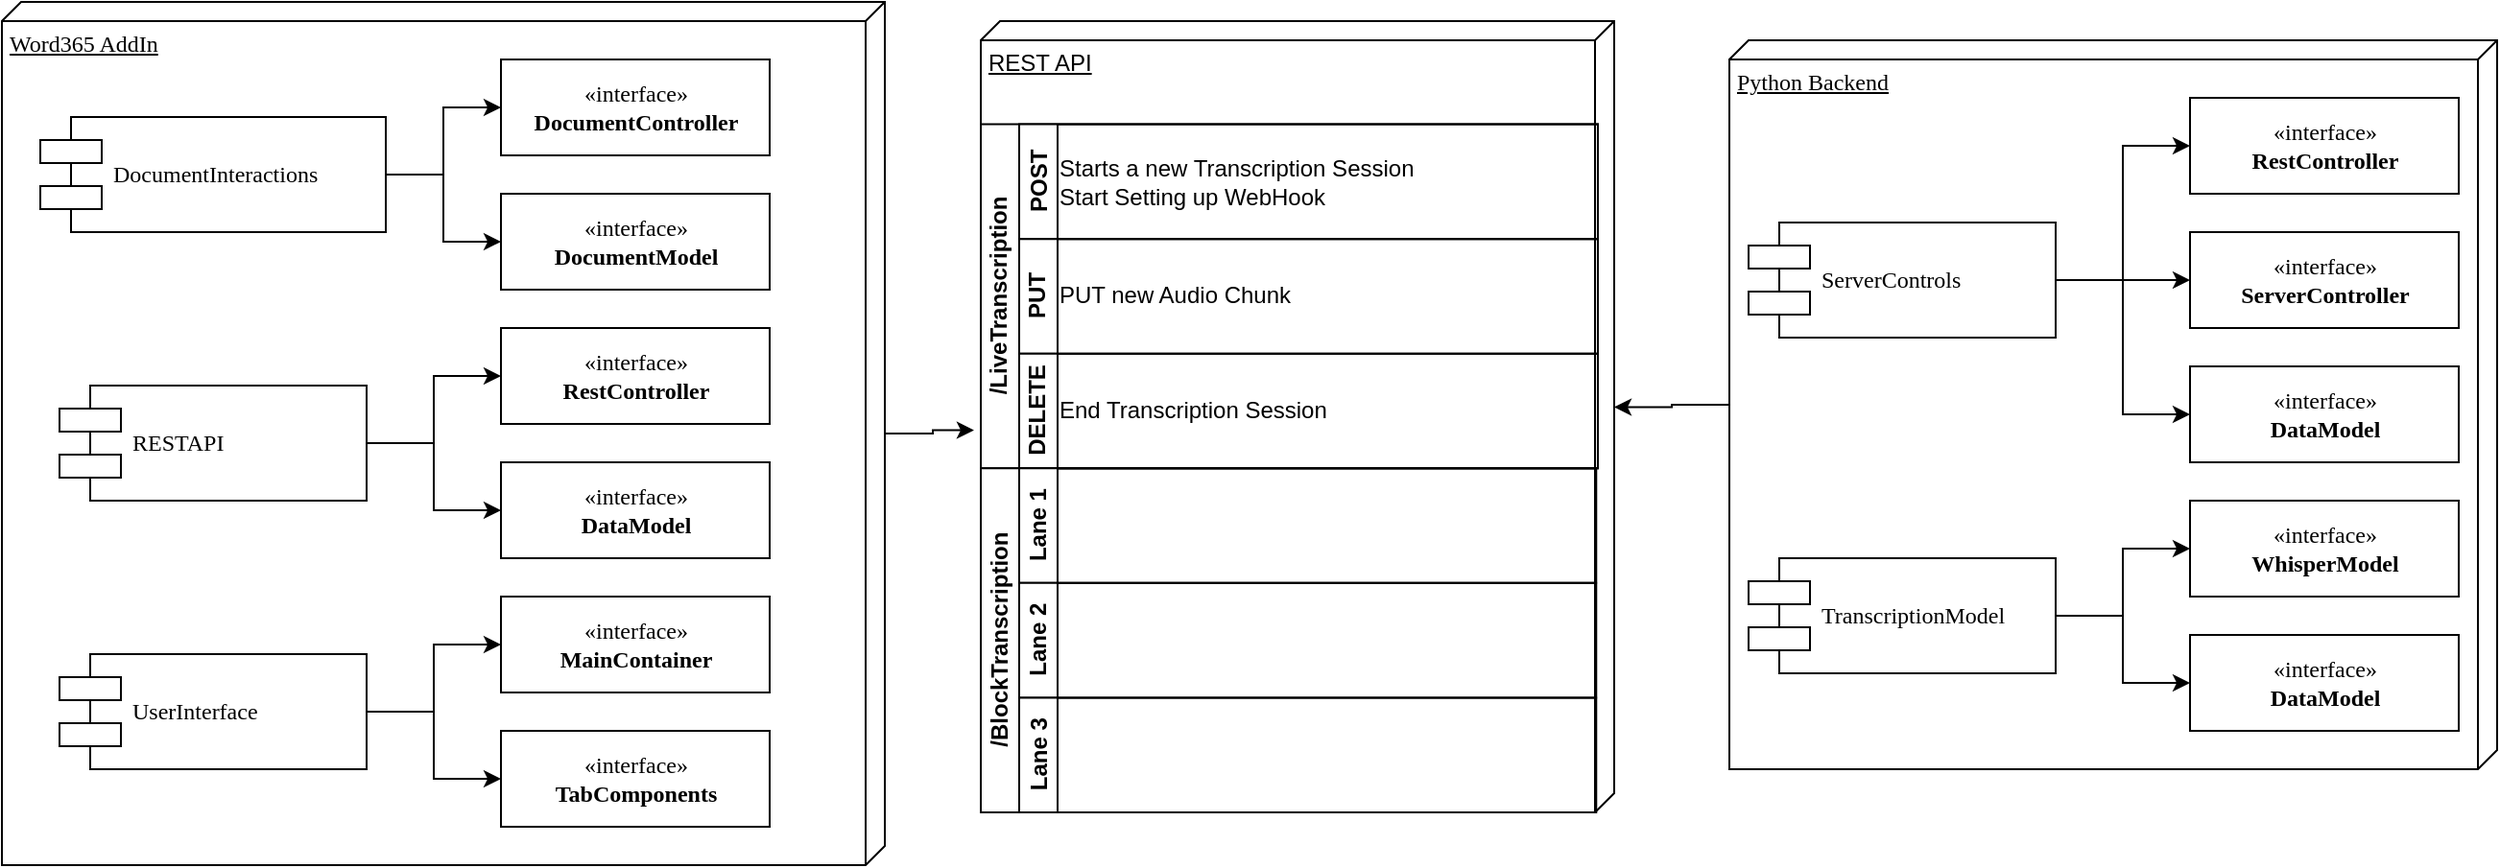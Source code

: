 <mxfile version="27.0.9" pages="4">
  <diagram name="SystemOverview" id="5f0bae14-7c28-e335-631c-24af17079c00">
    <mxGraphModel dx="2066" dy="1201" grid="1" gridSize="10" guides="1" tooltips="1" connect="1" arrows="1" fold="1" page="1" pageScale="1" pageWidth="1100" pageHeight="850" background="none" math="0" shadow="0">
      <root>
        <mxCell id="0" />
        <mxCell id="1" parent="0" />
        <mxCell id="ptrdWMx7yIggLH7mq_53-35" value="" style="group" parent="1" vertex="1" connectable="0">
          <mxGeometry x="10" y="80" width="460" height="450" as="geometry" />
        </mxCell>
        <mxCell id="39150e848f15840c-3" value="Word365 AddIn" style="verticalAlign=top;align=left;spacingTop=8;spacingLeft=2;spacingRight=12;shape=cube;size=10;direction=south;fontStyle=4;html=1;rounded=0;shadow=0;comic=0;labelBackgroundColor=none;strokeWidth=1;fontFamily=Verdana;fontSize=12" parent="ptrdWMx7yIggLH7mq_53-35" vertex="1">
          <mxGeometry width="460" height="450" as="geometry" />
        </mxCell>
        <mxCell id="ptrdWMx7yIggLH7mq_53-24" value="" style="group" parent="ptrdWMx7yIggLH7mq_53-35" vertex="1" connectable="0">
          <mxGeometry x="20" y="30" width="380" height="120" as="geometry" />
        </mxCell>
        <mxCell id="ptrdWMx7yIggLH7mq_53-9" value="" style="edgeStyle=orthogonalEdgeStyle;rounded=0;orthogonalLoop=1;jettySize=auto;html=1;" parent="ptrdWMx7yIggLH7mq_53-24" source="39150e848f15840c-10" target="39150e848f15840c-8" edge="1">
          <mxGeometry relative="1" as="geometry">
            <mxPoint x="570" y="35" as="sourcePoint" />
          </mxGeometry>
        </mxCell>
        <mxCell id="39150e848f15840c-8" value="«interface»&lt;br&gt;&lt;b&gt;DocumentController&lt;/b&gt;" style="html=1;rounded=0;shadow=0;comic=0;labelBackgroundColor=none;strokeWidth=1;fontFamily=Verdana;fontSize=12;align=center;" parent="ptrdWMx7yIggLH7mq_53-24" vertex="1">
          <mxGeometry x="240" width="140" height="50" as="geometry" />
        </mxCell>
        <mxCell id="39150e848f15840c-10" value="DocumentInteractions" style="shape=component;align=left;spacingLeft=36;rounded=0;shadow=0;comic=0;labelBackgroundColor=none;strokeWidth=1;fontFamily=Verdana;fontSize=12;html=1;" parent="ptrdWMx7yIggLH7mq_53-24" vertex="1">
          <mxGeometry y="30" width="180" height="60" as="geometry" />
        </mxCell>
        <mxCell id="ptrdWMx7yIggLH7mq_53-10" value="«interface»&lt;br&gt;&lt;b&gt;DocumentModel&lt;/b&gt;" style="html=1;rounded=0;shadow=0;comic=0;labelBackgroundColor=none;strokeWidth=1;fontFamily=Verdana;fontSize=12;align=center;" parent="ptrdWMx7yIggLH7mq_53-24" vertex="1">
          <mxGeometry x="240" y="70" width="140" height="50" as="geometry" />
        </mxCell>
        <mxCell id="ptrdWMx7yIggLH7mq_53-11" value="" style="edgeStyle=orthogonalEdgeStyle;rounded=0;orthogonalLoop=1;jettySize=auto;html=1;exitX=1;exitY=0.5;exitDx=0;exitDy=0;" parent="ptrdWMx7yIggLH7mq_53-24" source="39150e848f15840c-10" target="ptrdWMx7yIggLH7mq_53-10" edge="1">
          <mxGeometry relative="1" as="geometry">
            <mxPoint x="180" y="130" as="sourcePoint" />
          </mxGeometry>
        </mxCell>
        <mxCell id="ptrdWMx7yIggLH7mq_53-25" value="" style="group" parent="ptrdWMx7yIggLH7mq_53-35" vertex="1" connectable="0">
          <mxGeometry x="30" y="170" width="370" height="120" as="geometry" />
        </mxCell>
        <mxCell id="ptrdWMx7yIggLH7mq_53-3" value="RESTAPI" style="shape=component;align=left;spacingLeft=36;rounded=0;shadow=0;comic=0;labelBackgroundColor=none;strokeWidth=1;fontFamily=Verdana;fontSize=12;html=1;" parent="ptrdWMx7yIggLH7mq_53-25" vertex="1">
          <mxGeometry y="30" width="160" height="60" as="geometry" />
        </mxCell>
        <mxCell id="ptrdWMx7yIggLH7mq_53-12" value="«interface»&lt;br&gt;&lt;b&gt;DataModel&lt;/b&gt;" style="html=1;rounded=0;shadow=0;comic=0;labelBackgroundColor=none;strokeWidth=1;fontFamily=Verdana;fontSize=12;align=center;" parent="ptrdWMx7yIggLH7mq_53-25" vertex="1">
          <mxGeometry x="230" y="70" width="140" height="50" as="geometry" />
        </mxCell>
        <mxCell id="ptrdWMx7yIggLH7mq_53-13" value="«interface»&lt;br&gt;&lt;b&gt;RestController&lt;/b&gt;" style="html=1;rounded=0;shadow=0;comic=0;labelBackgroundColor=none;strokeWidth=1;fontFamily=Verdana;fontSize=12;align=center;" parent="ptrdWMx7yIggLH7mq_53-25" vertex="1">
          <mxGeometry x="230" width="140" height="50" as="geometry" />
        </mxCell>
        <mxCell id="ptrdWMx7yIggLH7mq_53-14" value="" style="edgeStyle=orthogonalEdgeStyle;rounded=0;orthogonalLoop=1;jettySize=auto;html=1;exitX=1;exitY=0.5;exitDx=0;exitDy=0;" parent="ptrdWMx7yIggLH7mq_53-25" source="ptrdWMx7yIggLH7mq_53-3" target="ptrdWMx7yIggLH7mq_53-12" edge="1">
          <mxGeometry relative="1" as="geometry">
            <mxPoint x="150" y="80" as="sourcePoint" />
          </mxGeometry>
        </mxCell>
        <mxCell id="ptrdWMx7yIggLH7mq_53-22" value="" style="edgeStyle=orthogonalEdgeStyle;rounded=0;orthogonalLoop=1;jettySize=auto;html=1;exitX=1;exitY=0.5;exitDx=0;exitDy=0;entryX=0;entryY=0.5;entryDx=0;entryDy=0;" parent="ptrdWMx7yIggLH7mq_53-25" source="ptrdWMx7yIggLH7mq_53-3" target="ptrdWMx7yIggLH7mq_53-13" edge="1">
          <mxGeometry relative="1" as="geometry">
            <mxPoint x="150" y="80" as="sourcePoint" />
            <mxPoint x="210" y="45" as="targetPoint" />
          </mxGeometry>
        </mxCell>
        <mxCell id="ptrdWMx7yIggLH7mq_53-28" value="" style="group" parent="ptrdWMx7yIggLH7mq_53-35" vertex="1" connectable="0">
          <mxGeometry x="30" y="310" width="370" height="120" as="geometry" />
        </mxCell>
        <mxCell id="ptrdWMx7yIggLH7mq_53-23" style="edgeStyle=orthogonalEdgeStyle;rounded=0;orthogonalLoop=1;jettySize=auto;html=1;exitX=1;exitY=0.5;exitDx=0;exitDy=0;entryX=0;entryY=0.5;entryDx=0;entryDy=0;" parent="ptrdWMx7yIggLH7mq_53-28" source="ptrdWMx7yIggLH7mq_53-16" target="ptrdWMx7yIggLH7mq_53-17" edge="1">
          <mxGeometry relative="1" as="geometry" />
        </mxCell>
        <mxCell id="ptrdWMx7yIggLH7mq_53-16" value="UserInterface" style="shape=component;align=left;spacingLeft=36;rounded=0;shadow=0;comic=0;labelBackgroundColor=none;strokeWidth=1;fontFamily=Verdana;fontSize=12;html=1;" parent="ptrdWMx7yIggLH7mq_53-28" vertex="1">
          <mxGeometry y="30" width="160" height="60" as="geometry" />
        </mxCell>
        <mxCell id="ptrdWMx7yIggLH7mq_53-17" value="«interface»&lt;br&gt;&lt;b&gt;TabComponents&lt;/b&gt;" style="html=1;rounded=0;shadow=0;comic=0;labelBackgroundColor=none;strokeWidth=1;fontFamily=Verdana;fontSize=12;align=center;" parent="ptrdWMx7yIggLH7mq_53-28" vertex="1">
          <mxGeometry x="230" y="70" width="140" height="50" as="geometry" />
        </mxCell>
        <mxCell id="ptrdWMx7yIggLH7mq_53-18" value="«interface»&lt;br&gt;&lt;b&gt;MainContainer&lt;/b&gt;" style="html=1;rounded=0;shadow=0;comic=0;labelBackgroundColor=none;strokeWidth=1;fontFamily=Verdana;fontSize=12;align=center;" parent="ptrdWMx7yIggLH7mq_53-28" vertex="1">
          <mxGeometry x="230" width="140" height="50" as="geometry" />
        </mxCell>
        <mxCell id="ptrdWMx7yIggLH7mq_53-20" value="" style="edgeStyle=orthogonalEdgeStyle;rounded=0;orthogonalLoop=1;jettySize=auto;html=1;exitX=1;exitY=0.5;exitDx=0;exitDy=0;" parent="ptrdWMx7yIggLH7mq_53-28" source="ptrdWMx7yIggLH7mq_53-16" target="ptrdWMx7yIggLH7mq_53-18" edge="1">
          <mxGeometry relative="1" as="geometry">
            <mxPoint x="150" y="90" as="sourcePoint" />
          </mxGeometry>
        </mxCell>
        <mxCell id="9IWYq-vZ7-Atf-vN8Oqz-2" value="" style="group" parent="1" vertex="1" connectable="0">
          <mxGeometry x="910" y="100" width="400" height="400" as="geometry" />
        </mxCell>
        <mxCell id="39150e848f15840c-2" value="Python Backend" style="verticalAlign=top;align=left;spacingTop=8;spacingLeft=2;spacingRight=12;shape=cube;size=10;direction=south;fontStyle=4;html=1;rounded=0;shadow=0;comic=0;labelBackgroundColor=none;strokeWidth=1;fontFamily=Verdana;fontSize=12" parent="9IWYq-vZ7-Atf-vN8Oqz-2" vertex="1">
          <mxGeometry width="400" height="380" as="geometry" />
        </mxCell>
        <mxCell id="ptrdWMx7yIggLH7mq_53-36" value="" style="group" parent="9IWYq-vZ7-Atf-vN8Oqz-2" vertex="1" connectable="0">
          <mxGeometry x="10" y="240" width="370" height="120" as="geometry" />
        </mxCell>
        <mxCell id="ptrdWMx7yIggLH7mq_53-37" value="TranscriptionModel" style="shape=component;align=left;spacingLeft=36;rounded=0;shadow=0;comic=0;labelBackgroundColor=none;strokeWidth=1;fontFamily=Verdana;fontSize=12;html=1;" parent="ptrdWMx7yIggLH7mq_53-36" vertex="1">
          <mxGeometry y="30" width="160" height="60" as="geometry" />
        </mxCell>
        <mxCell id="ptrdWMx7yIggLH7mq_53-38" value="«interface»&lt;br&gt;&lt;b&gt;DataModel&lt;/b&gt;" style="html=1;rounded=0;shadow=0;comic=0;labelBackgroundColor=none;strokeWidth=1;fontFamily=Verdana;fontSize=12;align=center;" parent="ptrdWMx7yIggLH7mq_53-36" vertex="1">
          <mxGeometry x="230" y="70" width="140" height="50" as="geometry" />
        </mxCell>
        <mxCell id="ptrdWMx7yIggLH7mq_53-39" value="«interface»&lt;br&gt;&lt;b&gt;WhisperModel&lt;/b&gt;" style="html=1;rounded=0;shadow=0;comic=0;labelBackgroundColor=none;strokeWidth=1;fontFamily=Verdana;fontSize=12;align=center;" parent="ptrdWMx7yIggLH7mq_53-36" vertex="1">
          <mxGeometry x="230" width="140" height="50" as="geometry" />
        </mxCell>
        <mxCell id="ptrdWMx7yIggLH7mq_53-40" value="" style="edgeStyle=orthogonalEdgeStyle;rounded=0;orthogonalLoop=1;jettySize=auto;html=1;exitX=1;exitY=0.5;exitDx=0;exitDy=0;" parent="ptrdWMx7yIggLH7mq_53-36" source="ptrdWMx7yIggLH7mq_53-37" target="ptrdWMx7yIggLH7mq_53-38" edge="1">
          <mxGeometry relative="1" as="geometry">
            <mxPoint x="150" y="80" as="sourcePoint" />
          </mxGeometry>
        </mxCell>
        <mxCell id="ptrdWMx7yIggLH7mq_53-41" value="" style="edgeStyle=orthogonalEdgeStyle;rounded=0;orthogonalLoop=1;jettySize=auto;html=1;exitX=1;exitY=0.5;exitDx=0;exitDy=0;entryX=0;entryY=0.5;entryDx=0;entryDy=0;" parent="ptrdWMx7yIggLH7mq_53-36" source="ptrdWMx7yIggLH7mq_53-37" target="ptrdWMx7yIggLH7mq_53-39" edge="1">
          <mxGeometry relative="1" as="geometry">
            <mxPoint x="150" y="80" as="sourcePoint" />
            <mxPoint x="210" y="45" as="targetPoint" />
          </mxGeometry>
        </mxCell>
        <mxCell id="ptrdWMx7yIggLH7mq_53-51" value="" style="group" parent="9IWYq-vZ7-Atf-vN8Oqz-2" vertex="1" connectable="0">
          <mxGeometry x="10" y="30" width="370" height="190" as="geometry" />
        </mxCell>
        <mxCell id="ptrdWMx7yIggLH7mq_53-48" value="«interface»&lt;br&gt;&lt;b&gt;DataModel&lt;/b&gt;" style="html=1;rounded=0;shadow=0;comic=0;labelBackgroundColor=none;strokeWidth=1;fontFamily=Verdana;fontSize=12;align=center;" parent="ptrdWMx7yIggLH7mq_53-51" vertex="1">
          <mxGeometry x="230" y="140" width="140" height="50" as="geometry" />
        </mxCell>
        <mxCell id="ptrdWMx7yIggLH7mq_53-50" style="edgeStyle=orthogonalEdgeStyle;rounded=0;orthogonalLoop=1;jettySize=auto;html=1;entryX=0;entryY=0.5;entryDx=0;entryDy=0;" parent="ptrdWMx7yIggLH7mq_53-51" source="ptrdWMx7yIggLH7mq_53-30" target="ptrdWMx7yIggLH7mq_53-48" edge="1">
          <mxGeometry relative="1" as="geometry" />
        </mxCell>
        <mxCell id="ptrdWMx7yIggLH7mq_53-30" value="ServerControls" style="shape=component;align=left;spacingLeft=36;rounded=0;shadow=0;comic=0;labelBackgroundColor=none;strokeWidth=1;fontFamily=Verdana;fontSize=12;html=1;" parent="ptrdWMx7yIggLH7mq_53-51" vertex="1">
          <mxGeometry y="65" width="160" height="60" as="geometry" />
        </mxCell>
        <mxCell id="ptrdWMx7yIggLH7mq_53-31" value="«interface»&lt;br&gt;&lt;b&gt;ServerController&lt;/b&gt;" style="html=1;rounded=0;shadow=0;comic=0;labelBackgroundColor=none;strokeWidth=1;fontFamily=Verdana;fontSize=12;align=center;" parent="ptrdWMx7yIggLH7mq_53-51" vertex="1">
          <mxGeometry x="230" y="70" width="140" height="50" as="geometry" />
        </mxCell>
        <mxCell id="ptrdWMx7yIggLH7mq_53-32" value="«interface»&lt;br&gt;&lt;b&gt;RestController&lt;/b&gt;" style="html=1;rounded=0;shadow=0;comic=0;labelBackgroundColor=none;strokeWidth=1;fontFamily=Verdana;fontSize=12;align=center;" parent="ptrdWMx7yIggLH7mq_53-51" vertex="1">
          <mxGeometry x="230" width="140" height="50" as="geometry" />
        </mxCell>
        <mxCell id="ptrdWMx7yIggLH7mq_53-33" value="" style="edgeStyle=orthogonalEdgeStyle;rounded=0;orthogonalLoop=1;jettySize=auto;html=1;exitX=1;exitY=0.5;exitDx=0;exitDy=0;" parent="ptrdWMx7yIggLH7mq_53-51" source="ptrdWMx7yIggLH7mq_53-30" target="ptrdWMx7yIggLH7mq_53-31" edge="1">
          <mxGeometry relative="1" as="geometry">
            <mxPoint x="150" y="80" as="sourcePoint" />
          </mxGeometry>
        </mxCell>
        <mxCell id="ptrdWMx7yIggLH7mq_53-34" value="" style="edgeStyle=orthogonalEdgeStyle;rounded=0;orthogonalLoop=1;jettySize=auto;html=1;exitX=1;exitY=0.5;exitDx=0;exitDy=0;entryX=0;entryY=0.5;entryDx=0;entryDy=0;" parent="ptrdWMx7yIggLH7mq_53-51" source="ptrdWMx7yIggLH7mq_53-30" target="ptrdWMx7yIggLH7mq_53-32" edge="1">
          <mxGeometry relative="1" as="geometry">
            <mxPoint x="150" y="80" as="sourcePoint" />
            <mxPoint x="210" y="45" as="targetPoint" />
          </mxGeometry>
        </mxCell>
        <mxCell id="9IWYq-vZ7-Atf-vN8Oqz-46" style="edgeStyle=orthogonalEdgeStyle;rounded=0;orthogonalLoop=1;jettySize=auto;html=1;entryX=-0.011;entryY=0.889;entryDx=0;entryDy=0;entryPerimeter=0;" parent="1" source="39150e848f15840c-3" target="9IWYq-vZ7-Atf-vN8Oqz-18" edge="1">
          <mxGeometry relative="1" as="geometry" />
        </mxCell>
        <mxCell id="9IWYq-vZ7-Atf-vN8Oqz-48" style="edgeStyle=orthogonalEdgeStyle;rounded=0;orthogonalLoop=1;jettySize=auto;html=1;entryX=0;entryY=0;entryDx=201.25;entryDy=0;entryPerimeter=0;" parent="1" source="39150e848f15840c-2" target="9IWYq-vZ7-Atf-vN8Oqz-1" edge="1">
          <mxGeometry relative="1" as="geometry">
            <mxPoint x="870" y="290" as="targetPoint" />
          </mxGeometry>
        </mxCell>
        <mxCell id="9IWYq-vZ7-Atf-vN8Oqz-49" value="" style="group" parent="1" vertex="1" connectable="0">
          <mxGeometry x="520" y="90" width="330" height="412.5" as="geometry" />
        </mxCell>
        <mxCell id="9IWYq-vZ7-Atf-vN8Oqz-1" value="REST API" style="verticalAlign=top;align=left;spacingTop=8;spacingLeft=2;spacingRight=12;shape=cube;size=10;direction=south;fontStyle=4;html=1;whiteSpace=wrap;" parent="9IWYq-vZ7-Atf-vN8Oqz-49" vertex="1">
          <mxGeometry width="330" height="412.5" as="geometry" />
        </mxCell>
        <mxCell id="9IWYq-vZ7-Atf-vN8Oqz-18" value="/LiveTranscription" style="swimlane;childLayout=stackLayout;resizeParent=1;resizeParentMax=0;horizontal=0;startSize=20;horizontalStack=0;html=1;" parent="9IWYq-vZ7-Atf-vN8Oqz-49" vertex="1">
          <mxGeometry y="53.804" width="321.49" height="179.348" as="geometry" />
        </mxCell>
        <mxCell id="9IWYq-vZ7-Atf-vN8Oqz-19" value="POST" style="swimlane;startSize=20;horizontal=0;html=1;" parent="9IWYq-vZ7-Atf-vN8Oqz-18" vertex="1">
          <mxGeometry x="20" width="301.49" height="59.783" as="geometry" />
        </mxCell>
        <mxCell id="9IWYq-vZ7-Atf-vN8Oqz-31" value="Starts a new Transcription Session&lt;div&gt;Start Setting up WebHook&lt;/div&gt;" style="text;html=1;align=left;verticalAlign=middle;whiteSpace=wrap;rounded=0;" parent="9IWYq-vZ7-Atf-vN8Oqz-19" vertex="1">
          <mxGeometry x="18.911" width="283.668" height="59.783" as="geometry" />
        </mxCell>
        <mxCell id="9IWYq-vZ7-Atf-vN8Oqz-20" value="PUT" style="swimlane;startSize=20;horizontal=0;html=1;" parent="9IWYq-vZ7-Atf-vN8Oqz-18" vertex="1">
          <mxGeometry x="20" y="59.783" width="301.49" height="59.783" as="geometry" />
        </mxCell>
        <mxCell id="9IWYq-vZ7-Atf-vN8Oqz-44" value="PUT new Audio Chunk" style="text;html=1;align=left;verticalAlign=middle;whiteSpace=wrap;rounded=0;" parent="9IWYq-vZ7-Atf-vN8Oqz-20" vertex="1">
          <mxGeometry x="18.911" width="283.668" height="59.783" as="geometry" />
        </mxCell>
        <mxCell id="9IWYq-vZ7-Atf-vN8Oqz-21" value="DELETE" style="swimlane;startSize=20;horizontal=0;html=1;" parent="9IWYq-vZ7-Atf-vN8Oqz-18" vertex="1">
          <mxGeometry x="20" y="119.565" width="301.49" height="59.783" as="geometry">
            <mxRectangle x="20" y="240" width="320" height="30" as="alternateBounds" />
          </mxGeometry>
        </mxCell>
        <mxCell id="9IWYq-vZ7-Atf-vN8Oqz-45" value="End Transcription Session" style="text;html=1;align=left;verticalAlign=middle;whiteSpace=wrap;rounded=0;" parent="9IWYq-vZ7-Atf-vN8Oqz-21" vertex="1">
          <mxGeometry x="18.911" width="283.668" height="59.783" as="geometry" />
        </mxCell>
        <mxCell id="9IWYq-vZ7-Atf-vN8Oqz-23" value="/BlockTranscription" style="swimlane;childLayout=stackLayout;resizeParent=1;resizeParentMax=0;horizontal=0;startSize=20;horizontalStack=0;html=1;" parent="9IWYq-vZ7-Atf-vN8Oqz-49" vertex="1">
          <mxGeometry y="233.152" width="320.573" height="179.348" as="geometry" />
        </mxCell>
        <mxCell id="9IWYq-vZ7-Atf-vN8Oqz-24" value="Lane 1" style="swimlane;startSize=20;horizontal=0;html=1;" parent="9IWYq-vZ7-Atf-vN8Oqz-23" vertex="1">
          <mxGeometry x="20" width="300.573" height="59.783" as="geometry" />
        </mxCell>
        <mxCell id="9IWYq-vZ7-Atf-vN8Oqz-25" value="Lane 2" style="swimlane;startSize=20;horizontal=0;html=1;" parent="9IWYq-vZ7-Atf-vN8Oqz-23" vertex="1">
          <mxGeometry x="20" y="59.783" width="300.573" height="59.783" as="geometry" />
        </mxCell>
        <mxCell id="9IWYq-vZ7-Atf-vN8Oqz-26" value="Lane 3" style="swimlane;startSize=20;horizontal=0;html=1;" parent="9IWYq-vZ7-Atf-vN8Oqz-23" vertex="1">
          <mxGeometry x="20" y="119.565" width="300.573" height="59.783" as="geometry">
            <mxRectangle x="20" y="240" width="320" height="30" as="alternateBounds" />
          </mxGeometry>
        </mxCell>
      </root>
    </mxGraphModel>
  </diagram>
  <diagram id="gHik22ir2K0DDmK8tdcq" name="TranscriptionService">
    <mxGraphModel dx="2066" dy="1201" grid="1" gridSize="10" guides="1" tooltips="1" connect="1" arrows="1" fold="1" page="1" pageScale="1" pageWidth="850" pageHeight="1100" math="0" shadow="0">
      <root>
        <mxCell id="0" />
        <mxCell id="1" parent="0" />
      </root>
    </mxGraphModel>
  </diagram>
  <diagram id="Gw1jNoPyq9GPbRr6e_Mu" name="ServerControls">
    <mxGraphModel dx="3125" dy="829" grid="1" gridSize="10" guides="1" tooltips="1" connect="1" arrows="1" fold="1" page="1" pageScale="1" pageWidth="850" pageHeight="1100" math="0" shadow="0">
      <root>
        <mxCell id="0" />
        <mxCell id="1" parent="0" />
        <mxCell id="NquwE434MHM3TpRjP_1f-6" style="edgeStyle=orthogonalEdgeStyle;rounded=0;orthogonalLoop=1;jettySize=auto;html=1;entryX=0;entryY=0.5;entryDx=0;entryDy=0;" parent="1" source="NquwE434MHM3TpRjP_1f-1" target="NquwE434MHM3TpRjP_1f-2" edge="1">
          <mxGeometry relative="1" as="geometry" />
        </mxCell>
        <mxCell id="NquwE434MHM3TpRjP_1f-7" style="edgeStyle=orthogonalEdgeStyle;rounded=0;orthogonalLoop=1;jettySize=auto;html=1;entryX=0;entryY=0.5;entryDx=0;entryDy=0;" parent="1" source="NquwE434MHM3TpRjP_1f-1" target="NquwE434MHM3TpRjP_1f-10" edge="1">
          <mxGeometry relative="1" as="geometry">
            <mxPoint x="100" y="270" as="targetPoint" />
          </mxGeometry>
        </mxCell>
        <mxCell id="NquwE434MHM3TpRjP_1f-1" value="ServerService" style="shape=module;align=center;spacingLeft=20;align=center;verticalAlign=middle;whiteSpace=wrap;html=1;" parent="1" vertex="1">
          <mxGeometry x="40" y="40" width="120" height="50" as="geometry" />
        </mxCell>
        <mxCell id="NquwE434MHM3TpRjP_1f-2" value="ServerApp" style="swimlane;fontStyle=0;childLayout=stackLayout;horizontal=1;startSize=26;fillColor=none;horizontalStack=0;resizeParent=1;resizeParentMax=0;resizeLast=0;collapsible=1;marginBottom=0;whiteSpace=wrap;html=1;" parent="1" vertex="1">
          <mxGeometry x="160" y="120" width="140" height="104" as="geometry" />
        </mxCell>
        <mxCell id="NquwE434MHM3TpRjP_1f-3" value="+ field: type" style="text;strokeColor=none;fillColor=none;align=left;verticalAlign=top;spacingLeft=4;spacingRight=4;overflow=hidden;rotatable=0;points=[[0,0.5],[1,0.5]];portConstraint=eastwest;whiteSpace=wrap;html=1;" parent="NquwE434MHM3TpRjP_1f-2" vertex="1">
          <mxGeometry y="26" width="140" height="26" as="geometry" />
        </mxCell>
        <mxCell id="NquwE434MHM3TpRjP_1f-4" value="+ field: type" style="text;strokeColor=none;fillColor=none;align=left;verticalAlign=top;spacingLeft=4;spacingRight=4;overflow=hidden;rotatable=0;points=[[0,0.5],[1,0.5]];portConstraint=eastwest;whiteSpace=wrap;html=1;" parent="NquwE434MHM3TpRjP_1f-2" vertex="1">
          <mxGeometry y="52" width="140" height="26" as="geometry" />
        </mxCell>
        <mxCell id="NquwE434MHM3TpRjP_1f-5" value="+ field: type" style="text;strokeColor=none;fillColor=none;align=left;verticalAlign=top;spacingLeft=4;spacingRight=4;overflow=hidden;rotatable=0;points=[[0,0.5],[1,0.5]];portConstraint=eastwest;whiteSpace=wrap;html=1;" parent="NquwE434MHM3TpRjP_1f-2" vertex="1">
          <mxGeometry y="78" width="140" height="26" as="geometry" />
        </mxCell>
        <mxCell id="NquwE434MHM3TpRjP_1f-8" value="ServerController" style="swimlane;fontStyle=0;childLayout=stackLayout;horizontal=1;startSize=26;fillColor=none;horizontalStack=0;resizeParent=1;resizeParentMax=0;resizeLast=0;collapsible=1;marginBottom=0;whiteSpace=wrap;html=1;" parent="1" vertex="1">
          <mxGeometry x="160" y="240" width="140" height="104" as="geometry" />
        </mxCell>
        <mxCell id="NquwE434MHM3TpRjP_1f-9" value="+ field: type" style="text;strokeColor=none;fillColor=none;align=left;verticalAlign=top;spacingLeft=4;spacingRight=4;overflow=hidden;rotatable=0;points=[[0,0.5],[1,0.5]];portConstraint=eastwest;whiteSpace=wrap;html=1;" parent="NquwE434MHM3TpRjP_1f-8" vertex="1">
          <mxGeometry y="26" width="140" height="26" as="geometry" />
        </mxCell>
        <mxCell id="NquwE434MHM3TpRjP_1f-10" value="+ field: type" style="text;strokeColor=none;fillColor=none;align=left;verticalAlign=top;spacingLeft=4;spacingRight=4;overflow=hidden;rotatable=0;points=[[0,0.5],[1,0.5]];portConstraint=eastwest;whiteSpace=wrap;html=1;" parent="NquwE434MHM3TpRjP_1f-8" vertex="1">
          <mxGeometry y="52" width="140" height="26" as="geometry" />
        </mxCell>
        <mxCell id="NquwE434MHM3TpRjP_1f-11" value="+ field: type" style="text;strokeColor=none;fillColor=none;align=left;verticalAlign=top;spacingLeft=4;spacingRight=4;overflow=hidden;rotatable=0;points=[[0,0.5],[1,0.5]];portConstraint=eastwest;whiteSpace=wrap;html=1;" parent="NquwE434MHM3TpRjP_1f-8" vertex="1">
          <mxGeometry y="78" width="140" height="26" as="geometry" />
        </mxCell>
        <mxCell id="NquwE434MHM3TpRjP_1f-17" style="edgeStyle=orthogonalEdgeStyle;rounded=0;orthogonalLoop=1;jettySize=auto;html=1;entryX=0;entryY=0.5;entryDx=0;entryDy=0;" parent="1" source="NquwE434MHM3TpRjP_1f-19" target="NquwE434MHM3TpRjP_1f-20" edge="1">
          <mxGeometry relative="1" as="geometry" />
        </mxCell>
        <mxCell id="NquwE434MHM3TpRjP_1f-18" style="edgeStyle=orthogonalEdgeStyle;rounded=0;orthogonalLoop=1;jettySize=auto;html=1;entryX=0;entryY=0.5;entryDx=0;entryDy=0;" parent="1" source="NquwE434MHM3TpRjP_1f-19" target="NquwE434MHM3TpRjP_1f-26" edge="1">
          <mxGeometry relative="1" as="geometry">
            <mxPoint x="380" y="270" as="targetPoint" />
          </mxGeometry>
        </mxCell>
        <mxCell id="NquwE434MHM3TpRjP_1f-19" value="RestService" style="shape=module;align=center;spacingLeft=20;align=center;verticalAlign=middle;whiteSpace=wrap;html=1;" parent="1" vertex="1">
          <mxGeometry x="320" y="40" width="120" height="50" as="geometry" />
        </mxCell>
        <mxCell id="NquwE434MHM3TpRjP_1f-20" value="Router" style="swimlane;fontStyle=0;childLayout=stackLayout;horizontal=1;startSize=26;fillColor=none;horizontalStack=0;resizeParent=1;resizeParentMax=0;resizeLast=0;collapsible=1;marginBottom=0;whiteSpace=wrap;html=1;" parent="1" vertex="1">
          <mxGeometry x="440" y="120" width="140" height="104" as="geometry" />
        </mxCell>
        <mxCell id="NquwE434MHM3TpRjP_1f-21" value="+ field: type" style="text;strokeColor=none;fillColor=none;align=left;verticalAlign=top;spacingLeft=4;spacingRight=4;overflow=hidden;rotatable=0;points=[[0,0.5],[1,0.5]];portConstraint=eastwest;whiteSpace=wrap;html=1;" parent="NquwE434MHM3TpRjP_1f-20" vertex="1">
          <mxGeometry y="26" width="140" height="26" as="geometry" />
        </mxCell>
        <mxCell id="NquwE434MHM3TpRjP_1f-22" value="+ field: type" style="text;strokeColor=none;fillColor=none;align=left;verticalAlign=top;spacingLeft=4;spacingRight=4;overflow=hidden;rotatable=0;points=[[0,0.5],[1,0.5]];portConstraint=eastwest;whiteSpace=wrap;html=1;" parent="NquwE434MHM3TpRjP_1f-20" vertex="1">
          <mxGeometry y="52" width="140" height="26" as="geometry" />
        </mxCell>
        <mxCell id="NquwE434MHM3TpRjP_1f-23" value="+ field: type" style="text;strokeColor=none;fillColor=none;align=left;verticalAlign=top;spacingLeft=4;spacingRight=4;overflow=hidden;rotatable=0;points=[[0,0.5],[1,0.5]];portConstraint=eastwest;whiteSpace=wrap;html=1;" parent="NquwE434MHM3TpRjP_1f-20" vertex="1">
          <mxGeometry y="78" width="140" height="26" as="geometry" />
        </mxCell>
        <mxCell id="NquwE434MHM3TpRjP_1f-24" value="RestController" style="swimlane;fontStyle=0;childLayout=stackLayout;horizontal=1;startSize=26;fillColor=none;horizontalStack=0;resizeParent=1;resizeParentMax=0;resizeLast=0;collapsible=1;marginBottom=0;whiteSpace=wrap;html=1;" parent="1" vertex="1">
          <mxGeometry x="440" y="240" width="140" height="104" as="geometry" />
        </mxCell>
        <mxCell id="NquwE434MHM3TpRjP_1f-25" value="+ field: type" style="text;strokeColor=none;fillColor=none;align=left;verticalAlign=top;spacingLeft=4;spacingRight=4;overflow=hidden;rotatable=0;points=[[0,0.5],[1,0.5]];portConstraint=eastwest;whiteSpace=wrap;html=1;" parent="NquwE434MHM3TpRjP_1f-24" vertex="1">
          <mxGeometry y="26" width="140" height="26" as="geometry" />
        </mxCell>
        <mxCell id="NquwE434MHM3TpRjP_1f-26" value="+ field: type" style="text;strokeColor=none;fillColor=none;align=left;verticalAlign=top;spacingLeft=4;spacingRight=4;overflow=hidden;rotatable=0;points=[[0,0.5],[1,0.5]];portConstraint=eastwest;whiteSpace=wrap;html=1;" parent="NquwE434MHM3TpRjP_1f-24" vertex="1">
          <mxGeometry y="52" width="140" height="26" as="geometry" />
        </mxCell>
        <mxCell id="NquwE434MHM3TpRjP_1f-27" value="+ field: type" style="text;strokeColor=none;fillColor=none;align=left;verticalAlign=top;spacingLeft=4;spacingRight=4;overflow=hidden;rotatable=0;points=[[0,0.5],[1,0.5]];portConstraint=eastwest;whiteSpace=wrap;html=1;" parent="NquwE434MHM3TpRjP_1f-24" vertex="1">
          <mxGeometry y="78" width="140" height="26" as="geometry" />
        </mxCell>
        <mxCell id="NGDZLx2S925xSIU0Ll1_-18" style="edgeStyle=orthogonalEdgeStyle;rounded=0;orthogonalLoop=1;jettySize=auto;html=1;entryX=0;entryY=0.5;entryDx=0;entryDy=0;" parent="1" source="NGDZLx2S925xSIU0Ll1_-4" target="NGDZLx2S925xSIU0Ll1_-16" edge="1">
          <mxGeometry relative="1" as="geometry" />
        </mxCell>
        <mxCell id="NGDZLx2S925xSIU0Ll1_-26" style="edgeStyle=orthogonalEdgeStyle;rounded=0;orthogonalLoop=1;jettySize=auto;html=1;entryX=0;entryY=0.5;entryDx=0;entryDy=0;" parent="1" source="NGDZLx2S925xSIU0Ll1_-4" target="NGDZLx2S925xSIU0Ll1_-24" edge="1">
          <mxGeometry relative="1" as="geometry" />
        </mxCell>
        <mxCell id="NGDZLx2S925xSIU0Ll1_-4" value="DataModel" style="shape=module;align=center;spacingLeft=20;align=center;verticalAlign=middle;whiteSpace=wrap;html=1;" parent="1" vertex="1">
          <mxGeometry x="600" y="40" width="120" height="50" as="geometry" />
        </mxCell>
        <mxCell id="NGDZLx2S925xSIU0Ll1_-5" value="AudioStreamObject" style="swimlane;fontStyle=0;childLayout=stackLayout;horizontal=1;startSize=26;fillColor=none;horizontalStack=0;resizeParent=1;resizeParentMax=0;resizeLast=0;collapsible=1;marginBottom=0;whiteSpace=wrap;html=1;" parent="1" vertex="1">
          <mxGeometry x="880" y="360" width="140" height="104" as="geometry" />
        </mxCell>
        <mxCell id="NGDZLx2S925xSIU0Ll1_-6" value="+ field: type" style="text;strokeColor=none;fillColor=none;align=left;verticalAlign=top;spacingLeft=4;spacingRight=4;overflow=hidden;rotatable=0;points=[[0,0.5],[1,0.5]];portConstraint=eastwest;whiteSpace=wrap;html=1;" parent="NGDZLx2S925xSIU0Ll1_-5" vertex="1">
          <mxGeometry y="26" width="140" height="26" as="geometry" />
        </mxCell>
        <mxCell id="NGDZLx2S925xSIU0Ll1_-7" value="+ field: type" style="text;strokeColor=none;fillColor=none;align=left;verticalAlign=top;spacingLeft=4;spacingRight=4;overflow=hidden;rotatable=0;points=[[0,0.5],[1,0.5]];portConstraint=eastwest;whiteSpace=wrap;html=1;" parent="NGDZLx2S925xSIU0Ll1_-5" vertex="1">
          <mxGeometry y="52" width="140" height="26" as="geometry" />
        </mxCell>
        <mxCell id="NGDZLx2S925xSIU0Ll1_-8" value="+ field: type" style="text;strokeColor=none;fillColor=none;align=left;verticalAlign=top;spacingLeft=4;spacingRight=4;overflow=hidden;rotatable=0;points=[[0,0.5],[1,0.5]];portConstraint=eastwest;whiteSpace=wrap;html=1;" parent="NGDZLx2S925xSIU0Ll1_-5" vertex="1">
          <mxGeometry y="78" width="140" height="26" as="geometry" />
        </mxCell>
        <mxCell id="NGDZLx2S925xSIU0Ll1_-9" value="AudioFileObject" style="swimlane;fontStyle=0;childLayout=stackLayout;horizontal=1;startSize=26;fillColor=none;horizontalStack=0;resizeParent=1;resizeParentMax=0;resizeLast=0;collapsible=1;marginBottom=0;whiteSpace=wrap;html=1;" parent="1" vertex="1">
          <mxGeometry x="880" y="240" width="140" height="104" as="geometry" />
        </mxCell>
        <mxCell id="NGDZLx2S925xSIU0Ll1_-10" value="+ field: type" style="text;strokeColor=none;fillColor=none;align=left;verticalAlign=top;spacingLeft=4;spacingRight=4;overflow=hidden;rotatable=0;points=[[0,0.5],[1,0.5]];portConstraint=eastwest;whiteSpace=wrap;html=1;" parent="NGDZLx2S925xSIU0Ll1_-9" vertex="1">
          <mxGeometry y="26" width="140" height="26" as="geometry" />
        </mxCell>
        <mxCell id="NGDZLx2S925xSIU0Ll1_-11" value="+ field: type" style="text;strokeColor=none;fillColor=none;align=left;verticalAlign=top;spacingLeft=4;spacingRight=4;overflow=hidden;rotatable=0;points=[[0,0.5],[1,0.5]];portConstraint=eastwest;whiteSpace=wrap;html=1;" parent="NGDZLx2S925xSIU0Ll1_-9" vertex="1">
          <mxGeometry y="52" width="140" height="26" as="geometry" />
        </mxCell>
        <mxCell id="NGDZLx2S925xSIU0Ll1_-12" value="+ field: type" style="text;strokeColor=none;fillColor=none;align=left;verticalAlign=top;spacingLeft=4;spacingRight=4;overflow=hidden;rotatable=0;points=[[0,0.5],[1,0.5]];portConstraint=eastwest;whiteSpace=wrap;html=1;" parent="NGDZLx2S925xSIU0Ll1_-9" vertex="1">
          <mxGeometry y="78" width="140" height="26" as="geometry" />
        </mxCell>
        <mxCell id="NGDZLx2S925xSIU0Ll1_-20" style="edgeStyle=orthogonalEdgeStyle;rounded=0;orthogonalLoop=1;jettySize=auto;html=1;entryX=0;entryY=0.5;entryDx=0;entryDy=0;" parent="1" source="NGDZLx2S925xSIU0Ll1_-14" target="NGDZLx2S925xSIU0Ll1_-11" edge="1">
          <mxGeometry relative="1" as="geometry" />
        </mxCell>
        <mxCell id="NGDZLx2S925xSIU0Ll1_-21" style="edgeStyle=orthogonalEdgeStyle;rounded=0;orthogonalLoop=1;jettySize=auto;html=1;entryX=0;entryY=0.5;entryDx=0;entryDy=0;" parent="1" source="NGDZLx2S925xSIU0Ll1_-14" target="NGDZLx2S925xSIU0Ll1_-7" edge="1">
          <mxGeometry relative="1" as="geometry" />
        </mxCell>
        <mxCell id="NGDZLx2S925xSIU0Ll1_-14" value="DTO" style="swimlane;fontStyle=0;childLayout=stackLayout;horizontal=1;startSize=26;fillColor=none;horizontalStack=0;resizeParent=1;resizeParentMax=0;resizeLast=0;collapsible=1;marginBottom=0;whiteSpace=wrap;html=1;" parent="1" vertex="1">
          <mxGeometry x="720" y="120" width="140" height="104" as="geometry" />
        </mxCell>
        <mxCell id="NGDZLx2S925xSIU0Ll1_-15" value="+ field: type" style="text;strokeColor=none;fillColor=none;align=left;verticalAlign=top;spacingLeft=4;spacingRight=4;overflow=hidden;rotatable=0;points=[[0,0.5],[1,0.5]];portConstraint=eastwest;whiteSpace=wrap;html=1;" parent="NGDZLx2S925xSIU0Ll1_-14" vertex="1">
          <mxGeometry y="26" width="140" height="26" as="geometry" />
        </mxCell>
        <mxCell id="NGDZLx2S925xSIU0Ll1_-16" value="+ field: type" style="text;strokeColor=none;fillColor=none;align=left;verticalAlign=top;spacingLeft=4;spacingRight=4;overflow=hidden;rotatable=0;points=[[0,0.5],[1,0.5]];portConstraint=eastwest;whiteSpace=wrap;html=1;" parent="NGDZLx2S925xSIU0Ll1_-14" vertex="1">
          <mxGeometry y="52" width="140" height="26" as="geometry" />
        </mxCell>
        <mxCell id="NGDZLx2S925xSIU0Ll1_-17" value="+ field: type" style="text;strokeColor=none;fillColor=none;align=left;verticalAlign=top;spacingLeft=4;spacingRight=4;overflow=hidden;rotatable=0;points=[[0,0.5],[1,0.5]];portConstraint=eastwest;whiteSpace=wrap;html=1;" parent="NGDZLx2S925xSIU0Ll1_-14" vertex="1">
          <mxGeometry y="78" width="140" height="26" as="geometry" />
        </mxCell>
        <mxCell id="NGDZLx2S925xSIU0Ll1_-22" value="Mapper" style="swimlane;fontStyle=0;childLayout=stackLayout;horizontal=1;startSize=26;fillColor=none;horizontalStack=0;resizeParent=1;resizeParentMax=0;resizeLast=0;collapsible=1;marginBottom=0;whiteSpace=wrap;html=1;" parent="1" vertex="1">
          <mxGeometry x="720" y="480" width="140" height="104" as="geometry" />
        </mxCell>
        <mxCell id="NGDZLx2S925xSIU0Ll1_-23" value="+ field: type" style="text;strokeColor=none;fillColor=none;align=left;verticalAlign=top;spacingLeft=4;spacingRight=4;overflow=hidden;rotatable=0;points=[[0,0.5],[1,0.5]];portConstraint=eastwest;whiteSpace=wrap;html=1;" parent="NGDZLx2S925xSIU0Ll1_-22" vertex="1">
          <mxGeometry y="26" width="140" height="26" as="geometry" />
        </mxCell>
        <mxCell id="NGDZLx2S925xSIU0Ll1_-24" value="+ field: type" style="text;strokeColor=none;fillColor=none;align=left;verticalAlign=top;spacingLeft=4;spacingRight=4;overflow=hidden;rotatable=0;points=[[0,0.5],[1,0.5]];portConstraint=eastwest;whiteSpace=wrap;html=1;" parent="NGDZLx2S925xSIU0Ll1_-22" vertex="1">
          <mxGeometry y="52" width="140" height="26" as="geometry" />
        </mxCell>
        <mxCell id="NGDZLx2S925xSIU0Ll1_-25" value="+ field: type" style="text;strokeColor=none;fillColor=none;align=left;verticalAlign=top;spacingLeft=4;spacingRight=4;overflow=hidden;rotatable=0;points=[[0,0.5],[1,0.5]];portConstraint=eastwest;whiteSpace=wrap;html=1;" parent="NGDZLx2S925xSIU0Ll1_-22" vertex="1">
          <mxGeometry y="78" width="140" height="26" as="geometry" />
        </mxCell>
        <mxCell id="FdatALS3gYOr9CW--JSY-1" value="ServerService" style="swimlane;fontStyle=0;childLayout=stackLayout;horizontal=1;startSize=26;fillColor=none;horizontalStack=0;resizeParent=1;resizeParentMax=0;resizeLast=0;collapsible=1;marginBottom=0;whiteSpace=wrap;html=1;" parent="1" vertex="1">
          <mxGeometry x="-20" y="800" width="140" height="104" as="geometry" />
        </mxCell>
        <mxCell id="FdatALS3gYOr9CW--JSY-2" value="TranscriptionServcie" style="text;strokeColor=none;fillColor=none;align=left;verticalAlign=top;spacingLeft=4;spacingRight=4;overflow=hidden;rotatable=0;points=[[0,0.5],[1,0.5]];portConstraint=eastwest;whiteSpace=wrap;html=1;" parent="FdatALS3gYOr9CW--JSY-1" vertex="1">
          <mxGeometry y="26" width="140" height="26" as="geometry" />
        </mxCell>
        <mxCell id="FdatALS3gYOr9CW--JSY-3" value="+ field: type" style="text;strokeColor=none;fillColor=none;align=left;verticalAlign=top;spacingLeft=4;spacingRight=4;overflow=hidden;rotatable=0;points=[[0,0.5],[1,0.5]];portConstraint=eastwest;whiteSpace=wrap;html=1;" parent="FdatALS3gYOr9CW--JSY-1" vertex="1">
          <mxGeometry y="52" width="140" height="26" as="geometry" />
        </mxCell>
        <mxCell id="FdatALS3gYOr9CW--JSY-4" value="+ field: type" style="text;strokeColor=none;fillColor=none;align=left;verticalAlign=top;spacingLeft=4;spacingRight=4;overflow=hidden;rotatable=0;points=[[0,0.5],[1,0.5]];portConstraint=eastwest;whiteSpace=wrap;html=1;" parent="FdatALS3gYOr9CW--JSY-1" vertex="1">
          <mxGeometry y="78" width="140" height="26" as="geometry" />
        </mxCell>
        <mxCell id="FdatALS3gYOr9CW--JSY-5" value="ServerController" style="swimlane;fontStyle=0;childLayout=stackLayout;horizontal=1;startSize=28;fillColor=none;horizontalStack=0;resizeParent=1;resizeParentMax=0;resizeLast=0;collapsible=1;marginBottom=0;whiteSpace=wrap;html=1;" parent="1" vertex="1">
          <mxGeometry x="-230" y="790" width="140" height="106" as="geometry" />
        </mxCell>
        <mxCell id="FdatALS3gYOr9CW--JSY-7" value="ServerService" style="text;strokeColor=none;fillColor=none;align=left;verticalAlign=top;spacingLeft=4;spacingRight=4;overflow=hidden;rotatable=0;points=[[0,0.5],[1,0.5]];portConstraint=eastwest;whiteSpace=wrap;html=1;" parent="FdatALS3gYOr9CW--JSY-5" vertex="1">
          <mxGeometry y="28" width="140" height="26" as="geometry" />
        </mxCell>
        <mxCell id="FdatALS3gYOr9CW--JSY-6" value="RestController" style="text;strokeColor=none;fillColor=none;align=left;verticalAlign=top;spacingLeft=4;spacingRight=4;overflow=hidden;rotatable=0;points=[[0,0.5],[1,0.5]];portConstraint=eastwest;whiteSpace=wrap;html=1;" parent="FdatALS3gYOr9CW--JSY-5" vertex="1">
          <mxGeometry y="54" width="140" height="26" as="geometry" />
        </mxCell>
        <mxCell id="FdatALS3gYOr9CW--JSY-8" value="+ field: type" style="text;strokeColor=none;fillColor=none;align=left;verticalAlign=top;spacingLeft=4;spacingRight=4;overflow=hidden;rotatable=0;points=[[0,0.5],[1,0.5]];portConstraint=eastwest;whiteSpace=wrap;html=1;" parent="FdatALS3gYOr9CW--JSY-5" vertex="1">
          <mxGeometry y="80" width="140" height="26" as="geometry" />
        </mxCell>
        <mxCell id="FdatALS3gYOr9CW--JSY-9" value="CustomRouter" style="swimlane;fontStyle=0;childLayout=stackLayout;horizontal=1;startSize=30;fillColor=none;horizontalStack=0;resizeParent=1;resizeParentMax=0;resizeLast=0;collapsible=1;marginBottom=0;whiteSpace=wrap;html=1;" parent="1" vertex="1">
          <mxGeometry x="1100" y="620" width="140" height="108" as="geometry" />
        </mxCell>
        <mxCell id="FdatALS3gYOr9CW--JSY-10" value="+ field: type" style="text;strokeColor=none;fillColor=none;align=left;verticalAlign=top;spacingLeft=4;spacingRight=4;overflow=hidden;rotatable=0;points=[[0,0.5],[1,0.5]];portConstraint=eastwest;whiteSpace=wrap;html=1;" parent="FdatALS3gYOr9CW--JSY-9" vertex="1">
          <mxGeometry y="30" width="140" height="26" as="geometry" />
        </mxCell>
        <mxCell id="FdatALS3gYOr9CW--JSY-11" value="+ field: type" style="text;strokeColor=none;fillColor=none;align=left;verticalAlign=top;spacingLeft=4;spacingRight=4;overflow=hidden;rotatable=0;points=[[0,0.5],[1,0.5]];portConstraint=eastwest;whiteSpace=wrap;html=1;" parent="FdatALS3gYOr9CW--JSY-9" vertex="1">
          <mxGeometry y="56" width="140" height="26" as="geometry" />
        </mxCell>
        <mxCell id="FdatALS3gYOr9CW--JSY-12" value="+ field: type" style="text;strokeColor=none;fillColor=none;align=left;verticalAlign=top;spacingLeft=4;spacingRight=4;overflow=hidden;rotatable=0;points=[[0,0.5],[1,0.5]];portConstraint=eastwest;whiteSpace=wrap;html=1;" parent="FdatALS3gYOr9CW--JSY-9" vertex="1">
          <mxGeometry y="82" width="140" height="26" as="geometry" />
        </mxCell>
        <mxCell id="FdatALS3gYOr9CW--JSY-17" value="AudioStreamObject" style="swimlane;fontStyle=0;childLayout=stackLayout;horizontal=1;startSize=26;fillColor=none;horizontalStack=0;resizeParent=1;resizeParentMax=0;resizeLast=0;collapsible=1;marginBottom=0;whiteSpace=wrap;html=1;" parent="1" vertex="1">
          <mxGeometry x="1205" y="1084" width="140" height="104" as="geometry" />
        </mxCell>
        <mxCell id="FdatALS3gYOr9CW--JSY-18" value="+ field: type" style="text;strokeColor=none;fillColor=none;align=left;verticalAlign=top;spacingLeft=4;spacingRight=4;overflow=hidden;rotatable=0;points=[[0,0.5],[1,0.5]];portConstraint=eastwest;whiteSpace=wrap;html=1;" parent="FdatALS3gYOr9CW--JSY-17" vertex="1">
          <mxGeometry y="26" width="140" height="26" as="geometry" />
        </mxCell>
        <mxCell id="FdatALS3gYOr9CW--JSY-19" value="+ field: type" style="text;strokeColor=none;fillColor=none;align=left;verticalAlign=top;spacingLeft=4;spacingRight=4;overflow=hidden;rotatable=0;points=[[0,0.5],[1,0.5]];portConstraint=eastwest;whiteSpace=wrap;html=1;" parent="FdatALS3gYOr9CW--JSY-17" vertex="1">
          <mxGeometry y="52" width="140" height="26" as="geometry" />
        </mxCell>
        <mxCell id="FdatALS3gYOr9CW--JSY-20" value="+ field: type" style="text;strokeColor=none;fillColor=none;align=left;verticalAlign=top;spacingLeft=4;spacingRight=4;overflow=hidden;rotatable=0;points=[[0,0.5],[1,0.5]];portConstraint=eastwest;whiteSpace=wrap;html=1;" parent="FdatALS3gYOr9CW--JSY-17" vertex="1">
          <mxGeometry y="78" width="140" height="26" as="geometry" />
        </mxCell>
        <mxCell id="FdatALS3gYOr9CW--JSY-21" value="AudioFileObject" style="swimlane;fontStyle=0;childLayout=stackLayout;horizontal=1;startSize=26;fillColor=none;horizontalStack=0;resizeParent=1;resizeParentMax=0;resizeLast=0;collapsible=1;marginBottom=0;whiteSpace=wrap;html=1;" parent="1" vertex="1">
          <mxGeometry x="1205" y="960" width="140" height="104" as="geometry" />
        </mxCell>
        <mxCell id="FdatALS3gYOr9CW--JSY-22" value="+ field: type" style="text;strokeColor=none;fillColor=none;align=left;verticalAlign=top;spacingLeft=4;spacingRight=4;overflow=hidden;rotatable=0;points=[[0,0.5],[1,0.5]];portConstraint=eastwest;whiteSpace=wrap;html=1;" parent="FdatALS3gYOr9CW--JSY-21" vertex="1">
          <mxGeometry y="26" width="140" height="26" as="geometry" />
        </mxCell>
        <mxCell id="FdatALS3gYOr9CW--JSY-23" value="+ field: type" style="text;strokeColor=none;fillColor=none;align=left;verticalAlign=top;spacingLeft=4;spacingRight=4;overflow=hidden;rotatable=0;points=[[0,0.5],[1,0.5]];portConstraint=eastwest;whiteSpace=wrap;html=1;" parent="FdatALS3gYOr9CW--JSY-21" vertex="1">
          <mxGeometry y="52" width="140" height="26" as="geometry" />
        </mxCell>
        <mxCell id="FdatALS3gYOr9CW--JSY-24" value="+ field: type" style="text;strokeColor=none;fillColor=none;align=left;verticalAlign=top;spacingLeft=4;spacingRight=4;overflow=hidden;rotatable=0;points=[[0,0.5],[1,0.5]];portConstraint=eastwest;whiteSpace=wrap;html=1;" parent="FdatALS3gYOr9CW--JSY-21" vertex="1">
          <mxGeometry y="78" width="140" height="26" as="geometry" />
        </mxCell>
        <mxCell id="FdatALS3gYOr9CW--JSY-29" value="Mapper" style="swimlane;fontStyle=0;childLayout=stackLayout;horizontal=1;startSize=32;fillColor=none;horizontalStack=0;resizeParent=1;resizeParentMax=0;resizeLast=0;collapsible=1;marginBottom=0;whiteSpace=wrap;html=1;" parent="1" vertex="1">
          <mxGeometry x="1100" y="752" width="140" height="110" as="geometry" />
        </mxCell>
        <mxCell id="FdatALS3gYOr9CW--JSY-30" value="+ field: type" style="text;strokeColor=none;fillColor=none;align=left;verticalAlign=top;spacingLeft=4;spacingRight=4;overflow=hidden;rotatable=0;points=[[0,0.5],[1,0.5]];portConstraint=eastwest;whiteSpace=wrap;html=1;" parent="FdatALS3gYOr9CW--JSY-29" vertex="1">
          <mxGeometry y="32" width="140" height="26" as="geometry" />
        </mxCell>
        <mxCell id="FdatALS3gYOr9CW--JSY-31" value="+ field: type" style="text;strokeColor=none;fillColor=none;align=left;verticalAlign=top;spacingLeft=4;spacingRight=4;overflow=hidden;rotatable=0;points=[[0,0.5],[1,0.5]];portConstraint=eastwest;whiteSpace=wrap;html=1;" parent="FdatALS3gYOr9CW--JSY-29" vertex="1">
          <mxGeometry y="58" width="140" height="26" as="geometry" />
        </mxCell>
        <mxCell id="FdatALS3gYOr9CW--JSY-32" value="+ field: type" style="text;strokeColor=none;fillColor=none;align=left;verticalAlign=top;spacingLeft=4;spacingRight=4;overflow=hidden;rotatable=0;points=[[0,0.5],[1,0.5]];portConstraint=eastwest;whiteSpace=wrap;html=1;" parent="FdatALS3gYOr9CW--JSY-29" vertex="1">
          <mxGeometry y="84" width="140" height="26" as="geometry" />
        </mxCell>
        <mxCell id="FdatALS3gYOr9CW--JSY-33" value="RestController" style="swimlane;fontStyle=0;childLayout=stackLayout;horizontal=1;startSize=30;fillColor=none;horizontalStack=0;resizeParent=1;resizeParentMax=0;resizeLast=0;collapsible=1;marginBottom=0;whiteSpace=wrap;html=1;" parent="1" vertex="1">
          <mxGeometry x="-230" y="634" width="140" height="108" as="geometry" />
        </mxCell>
        <mxCell id="FdatALS3gYOr9CW--JSY-34" value="RestService" style="text;strokeColor=none;fillColor=none;align=left;verticalAlign=top;spacingLeft=4;spacingRight=4;overflow=hidden;rotatable=0;points=[[0,0.5],[1,0.5]];portConstraint=eastwest;whiteSpace=wrap;html=1;" parent="FdatALS3gYOr9CW--JSY-33" vertex="1">
          <mxGeometry y="30" width="140" height="26" as="geometry" />
        </mxCell>
        <mxCell id="FdatALS3gYOr9CW--JSY-35" value="Mapper" style="text;strokeColor=none;fillColor=none;align=left;verticalAlign=top;spacingLeft=4;spacingRight=4;overflow=hidden;rotatable=0;points=[[0,0.5],[1,0.5]];portConstraint=eastwest;whiteSpace=wrap;html=1;" parent="FdatALS3gYOr9CW--JSY-33" vertex="1">
          <mxGeometry y="56" width="140" height="26" as="geometry" />
        </mxCell>
        <mxCell id="FdatALS3gYOr9CW--JSY-36" value="+ field: type" style="text;strokeColor=none;fillColor=none;align=left;verticalAlign=top;spacingLeft=4;spacingRight=4;overflow=hidden;rotatable=0;points=[[0,0.5],[1,0.5]];portConstraint=eastwest;whiteSpace=wrap;html=1;" parent="FdatALS3gYOr9CW--JSY-33" vertex="1">
          <mxGeometry y="82" width="140" height="26" as="geometry" />
        </mxCell>
        <mxCell id="FdatALS3gYOr9CW--JSY-37" value="ServerApp" style="swimlane;fontStyle=0;childLayout=stackLayout;horizontal=1;startSize=26;fillColor=none;horizontalStack=0;resizeParent=1;resizeParentMax=0;resizeLast=0;collapsible=1;marginBottom=0;whiteSpace=wrap;html=1;" parent="1" vertex="1">
          <mxGeometry x="-495" y="760" width="140" height="130" as="geometry" />
        </mxCell>
        <mxCell id="LcM7XxpctKVjNM9ITh6v-1" value="RestController" style="text;strokeColor=none;fillColor=none;align=left;verticalAlign=top;spacingLeft=4;spacingRight=4;overflow=hidden;rotatable=0;points=[[0,0.5],[1,0.5]];portConstraint=eastwest;whiteSpace=wrap;html=1;" vertex="1" parent="FdatALS3gYOr9CW--JSY-37">
          <mxGeometry y="26" width="140" height="26" as="geometry" />
        </mxCell>
        <mxCell id="FdatALS3gYOr9CW--JSY-39" value="ServerController" style="text;strokeColor=none;fillColor=none;align=left;verticalAlign=top;spacingLeft=4;spacingRight=4;overflow=hidden;rotatable=0;points=[[0,0.5],[1,0.5]];portConstraint=eastwest;whiteSpace=wrap;html=1;" parent="FdatALS3gYOr9CW--JSY-37" vertex="1">
          <mxGeometry y="52" width="140" height="26" as="geometry" />
        </mxCell>
        <mxCell id="LcM7XxpctKVjNM9ITh6v-2" value="ModelController" style="text;strokeColor=none;fillColor=none;align=left;verticalAlign=top;spacingLeft=4;spacingRight=4;overflow=hidden;rotatable=0;points=[[0,0.5],[1,0.5]];portConstraint=eastwest;whiteSpace=wrap;html=1;" vertex="1" parent="FdatALS3gYOr9CW--JSY-37">
          <mxGeometry y="78" width="140" height="26" as="geometry" />
        </mxCell>
        <mxCell id="FdatALS3gYOr9CW--JSY-40" value="+ app: FASTApi" style="text;strokeColor=none;fillColor=none;align=left;verticalAlign=top;spacingLeft=4;spacingRight=4;overflow=hidden;rotatable=0;points=[[0,0.5],[1,0.5]];portConstraint=eastwest;whiteSpace=wrap;html=1;" parent="FdatALS3gYOr9CW--JSY-37" vertex="1">
          <mxGeometry y="104" width="140" height="26" as="geometry" />
        </mxCell>
        <mxCell id="FdatALS3gYOr9CW--JSY-42" style="edgeStyle=orthogonalEdgeStyle;rounded=0;orthogonalLoop=1;jettySize=auto;html=1;entryX=0;entryY=0.173;entryDx=0;entryDy=0;entryPerimeter=0;" parent="1" source="FdatALS3gYOr9CW--JSY-39" target="FdatALS3gYOr9CW--JSY-5" edge="1">
          <mxGeometry relative="1" as="geometry" />
        </mxCell>
        <mxCell id="FdatALS3gYOr9CW--JSY-47" value="TranscriptonService" style="swimlane;fontStyle=0;childLayout=stackLayout;horizontal=1;startSize=26;fillColor=none;horizontalStack=0;resizeParent=1;resizeParentMax=0;resizeLast=0;collapsible=1;marginBottom=0;whiteSpace=wrap;html=1;" parent="1" vertex="1">
          <mxGeometry x="170" y="896" width="140" height="104" as="geometry" />
        </mxCell>
        <mxCell id="FdatALS3gYOr9CW--JSY-48" value="ModelController" style="text;strokeColor=none;fillColor=none;align=left;verticalAlign=top;spacingLeft=4;spacingRight=4;overflow=hidden;rotatable=0;points=[[0,0.5],[1,0.5]];portConstraint=eastwest;whiteSpace=wrap;html=1;" parent="FdatALS3gYOr9CW--JSY-47" vertex="1">
          <mxGeometry y="26" width="140" height="26" as="geometry" />
        </mxCell>
        <mxCell id="FdatALS3gYOr9CW--JSY-49" value="+ field: type" style="text;strokeColor=none;fillColor=none;align=left;verticalAlign=top;spacingLeft=4;spacingRight=4;overflow=hidden;rotatable=0;points=[[0,0.5],[1,0.5]];portConstraint=eastwest;whiteSpace=wrap;html=1;" parent="FdatALS3gYOr9CW--JSY-47" vertex="1">
          <mxGeometry y="52" width="140" height="26" as="geometry" />
        </mxCell>
        <mxCell id="FdatALS3gYOr9CW--JSY-50" value="+ field: type" style="text;strokeColor=none;fillColor=none;align=left;verticalAlign=top;spacingLeft=4;spacingRight=4;overflow=hidden;rotatable=0;points=[[0,0.5],[1,0.5]];portConstraint=eastwest;whiteSpace=wrap;html=1;" parent="FdatALS3gYOr9CW--JSY-47" vertex="1">
          <mxGeometry y="78" width="140" height="26" as="geometry" />
        </mxCell>
        <mxCell id="FdatALS3gYOr9CW--JSY-51" style="edgeStyle=orthogonalEdgeStyle;rounded=0;orthogonalLoop=1;jettySize=auto;html=1;exitX=1;exitY=0.5;exitDx=0;exitDy=0;entryX=0;entryY=0.25;entryDx=0;entryDy=0;" parent="1" source="FdatALS3gYOr9CW--JSY-2" target="FdatALS3gYOr9CW--JSY-47" edge="1">
          <mxGeometry relative="1" as="geometry" />
        </mxCell>
        <mxCell id="FdatALS3gYOr9CW--JSY-52" value="ModelController" style="swimlane;fontStyle=0;childLayout=stackLayout;horizontal=1;startSize=26;fillColor=none;horizontalStack=0;resizeParent=1;resizeParentMax=0;resizeLast=0;collapsible=1;marginBottom=0;whiteSpace=wrap;html=1;" parent="1" vertex="1">
          <mxGeometry x="-240" y="1010" width="140" height="104" as="geometry" />
        </mxCell>
        <mxCell id="FdatALS3gYOr9CW--JSY-53" value="ModelInterface" style="text;strokeColor=none;fillColor=none;align=left;verticalAlign=top;spacingLeft=4;spacingRight=4;overflow=hidden;rotatable=0;points=[[0,0.5],[1,0.5]];portConstraint=eastwest;whiteSpace=wrap;html=1;" parent="FdatALS3gYOr9CW--JSY-52" vertex="1">
          <mxGeometry y="26" width="140" height="26" as="geometry" />
        </mxCell>
        <mxCell id="FdatALS3gYOr9CW--JSY-54" value="+ field: type" style="text;strokeColor=none;fillColor=none;align=left;verticalAlign=top;spacingLeft=4;spacingRight=4;overflow=hidden;rotatable=0;points=[[0,0.5],[1,0.5]];portConstraint=eastwest;whiteSpace=wrap;html=1;" parent="FdatALS3gYOr9CW--JSY-52" vertex="1">
          <mxGeometry y="52" width="140" height="26" as="geometry" />
        </mxCell>
        <mxCell id="FdatALS3gYOr9CW--JSY-55" value="+ field: type" style="text;strokeColor=none;fillColor=none;align=left;verticalAlign=top;spacingLeft=4;spacingRight=4;overflow=hidden;rotatable=0;points=[[0,0.5],[1,0.5]];portConstraint=eastwest;whiteSpace=wrap;html=1;" parent="FdatALS3gYOr9CW--JSY-52" vertex="1">
          <mxGeometry y="78" width="140" height="26" as="geometry" />
        </mxCell>
        <mxCell id="FdatALS3gYOr9CW--JSY-57" style="edgeStyle=orthogonalEdgeStyle;rounded=0;orthogonalLoop=1;jettySize=auto;html=1;exitX=1;exitY=0.5;exitDx=0;exitDy=0;entryX=0;entryY=0.25;entryDx=0;entryDy=0;" parent="1" source="FdatALS3gYOr9CW--JSY-7" target="FdatALS3gYOr9CW--JSY-1" edge="1">
          <mxGeometry relative="1" as="geometry" />
        </mxCell>
        <mxCell id="LcM7XxpctKVjNM9ITh6v-3" style="edgeStyle=orthogonalEdgeStyle;rounded=0;orthogonalLoop=1;jettySize=auto;html=1;exitX=1;exitY=0.5;exitDx=0;exitDy=0;entryX=0.005;entryY=0.191;entryDx=0;entryDy=0;entryPerimeter=0;" edge="1" parent="1" source="LcM7XxpctKVjNM9ITh6v-1" target="FdatALS3gYOr9CW--JSY-33">
          <mxGeometry relative="1" as="geometry" />
        </mxCell>
        <mxCell id="LcM7XxpctKVjNM9ITh6v-4" style="edgeStyle=orthogonalEdgeStyle;rounded=0;orthogonalLoop=1;jettySize=auto;html=1;exitX=1;exitY=0.5;exitDx=0;exitDy=0;entryX=0;entryY=0.096;entryDx=0;entryDy=0;entryPerimeter=0;" edge="1" parent="1" source="LcM7XxpctKVjNM9ITh6v-2" target="FdatALS3gYOr9CW--JSY-52">
          <mxGeometry relative="1" as="geometry" />
        </mxCell>
        <mxCell id="LcM7XxpctKVjNM9ITh6v-5" value="RestService" style="swimlane;fontStyle=0;childLayout=stackLayout;horizontal=1;startSize=30;fillColor=none;horizontalStack=0;resizeParent=1;resizeParentMax=0;resizeLast=0;collapsible=1;marginBottom=0;whiteSpace=wrap;html=1;" vertex="1" parent="1">
          <mxGeometry y="644" width="140" height="108" as="geometry" />
        </mxCell>
        <mxCell id="LcM7XxpctKVjNM9ITh6v-6" value="CustomRouter" style="text;strokeColor=none;fillColor=none;align=left;verticalAlign=top;spacingLeft=4;spacingRight=4;overflow=hidden;rotatable=0;points=[[0,0.5],[1,0.5]];portConstraint=eastwest;whiteSpace=wrap;html=1;" vertex="1" parent="LcM7XxpctKVjNM9ITh6v-5">
          <mxGeometry y="30" width="140" height="26" as="geometry" />
        </mxCell>
        <mxCell id="LcM7XxpctKVjNM9ITh6v-7" value="Mapper" style="text;strokeColor=none;fillColor=none;align=left;verticalAlign=top;spacingLeft=4;spacingRight=4;overflow=hidden;rotatable=0;points=[[0,0.5],[1,0.5]];portConstraint=eastwest;whiteSpace=wrap;html=1;" vertex="1" parent="LcM7XxpctKVjNM9ITh6v-5">
          <mxGeometry y="56" width="140" height="26" as="geometry" />
        </mxCell>
        <mxCell id="LcM7XxpctKVjNM9ITh6v-8" value="+ field: type" style="text;strokeColor=none;fillColor=none;align=left;verticalAlign=top;spacingLeft=4;spacingRight=4;overflow=hidden;rotatable=0;points=[[0,0.5],[1,0.5]];portConstraint=eastwest;whiteSpace=wrap;html=1;" vertex="1" parent="LcM7XxpctKVjNM9ITh6v-5">
          <mxGeometry y="82" width="140" height="26" as="geometry" />
        </mxCell>
        <mxCell id="LcM7XxpctKVjNM9ITh6v-9" style="edgeStyle=orthogonalEdgeStyle;rounded=0;orthogonalLoop=1;jettySize=auto;html=1;exitX=1;exitY=0.5;exitDx=0;exitDy=0;entryX=-0.019;entryY=0.191;entryDx=0;entryDy=0;entryPerimeter=0;" edge="1" parent="1" source="FdatALS3gYOr9CW--JSY-34" target="LcM7XxpctKVjNM9ITh6v-5">
          <mxGeometry relative="1" as="geometry" />
        </mxCell>
        <mxCell id="LEDEGmbuSXdPCieFWGmA-1" value="ServerApp" style="swimlane;fontStyle=1;align=center;verticalAlign=top;childLayout=stackLayout;horizontal=1;startSize=26;horizontalStack=0;resizeParent=1;resizeParentMax=0;resizeLast=0;collapsible=1;marginBottom=0;whiteSpace=wrap;html=1;" vertex="1" parent="1">
          <mxGeometry x="-1290" y="2232" width="230" height="112" as="geometry" />
        </mxCell>
        <mxCell id="LEDEGmbuSXdPCieFWGmA-2" value="+ app: FastAPI" style="text;strokeColor=none;fillColor=none;align=left;verticalAlign=top;spacingLeft=4;spacingRight=4;overflow=hidden;rotatable=0;points=[[0,0.5],[1,0.5]];portConstraint=eastwest;whiteSpace=wrap;html=1;" vertex="1" parent="LEDEGmbuSXdPCieFWGmA-1">
          <mxGeometry y="26" width="230" height="26" as="geometry" />
        </mxCell>
        <mxCell id="LEDEGmbuSXdPCieFWGmA-13" value="+ server_controller: ServerController" style="text;strokeColor=none;fillColor=none;align=left;verticalAlign=top;spacingLeft=4;spacingRight=4;overflow=hidden;rotatable=0;points=[[0,0.5],[1,0.5]];portConstraint=eastwest;whiteSpace=wrap;html=1;" vertex="1" parent="LEDEGmbuSXdPCieFWGmA-1">
          <mxGeometry y="52" width="230" height="26" as="geometry" />
        </mxCell>
        <mxCell id="LEDEGmbuSXdPCieFWGmA-3" value="" style="line;strokeWidth=1;fillColor=none;align=left;verticalAlign=middle;spacingTop=-1;spacingLeft=3;spacingRight=3;rotatable=0;labelPosition=right;points=[];portConstraint=eastwest;strokeColor=inherit;" vertex="1" parent="LEDEGmbuSXdPCieFWGmA-1">
          <mxGeometry y="78" width="230" height="8" as="geometry" />
        </mxCell>
        <mxCell id="LEDEGmbuSXdPCieFWGmA-4" value="+ start_server(): bool" style="text;strokeColor=none;fillColor=none;align=left;verticalAlign=top;spacingLeft=4;spacingRight=4;overflow=hidden;rotatable=0;points=[[0,0.5],[1,0.5]];portConstraint=eastwest;whiteSpace=wrap;html=1;" vertex="1" parent="LEDEGmbuSXdPCieFWGmA-1">
          <mxGeometry y="86" width="230" height="26" as="geometry" />
        </mxCell>
        <mxCell id="LEDEGmbuSXdPCieFWGmA-5" value="ServerController" style="swimlane;fontStyle=1;align=center;verticalAlign=top;childLayout=stackLayout;horizontal=1;startSize=26;horizontalStack=0;resizeParent=1;resizeParentMax=0;resizeLast=0;collapsible=1;marginBottom=0;whiteSpace=wrap;html=1;" vertex="1" parent="1">
          <mxGeometry x="-1030" y="2284" width="310" height="138" as="geometry" />
        </mxCell>
        <mxCell id="LEDEGmbuSXdPCieFWGmA-26" value="server_service: ServerService" style="text;strokeColor=none;fillColor=none;align=left;verticalAlign=top;spacingLeft=4;spacingRight=4;overflow=hidden;rotatable=0;points=[[0,0.5],[1,0.5]];portConstraint=eastwest;whiteSpace=wrap;html=1;" vertex="1" parent="LEDEGmbuSXdPCieFWGmA-5">
          <mxGeometry y="26" width="310" height="26" as="geometry" />
        </mxCell>
        <mxCell id="LEDEGmbuSXdPCieFWGmA-6" value="networking_controller: NetworkingController" style="text;strokeColor=none;fillColor=none;align=left;verticalAlign=top;spacingLeft=4;spacingRight=4;overflow=hidden;rotatable=0;points=[[0,0.5],[1,0.5]];portConstraint=eastwest;whiteSpace=wrap;html=1;" vertex="1" parent="LEDEGmbuSXdPCieFWGmA-5">
          <mxGeometry y="52" width="310" height="26" as="geometry" />
        </mxCell>
        <mxCell id="LEDEGmbuSXdPCieFWGmA-14" value="model_controller: ModelController" style="text;strokeColor=none;fillColor=none;align=left;verticalAlign=top;spacingLeft=4;spacingRight=4;overflow=hidden;rotatable=0;points=[[0,0.5],[1,0.5]];portConstraint=eastwest;whiteSpace=wrap;html=1;" vertex="1" parent="LEDEGmbuSXdPCieFWGmA-5">
          <mxGeometry y="78" width="310" height="26" as="geometry" />
        </mxCell>
        <mxCell id="LEDEGmbuSXdPCieFWGmA-7" value="" style="line;strokeWidth=1;fillColor=none;align=left;verticalAlign=middle;spacingTop=-1;spacingLeft=3;spacingRight=3;rotatable=0;labelPosition=right;points=[];portConstraint=eastwest;strokeColor=inherit;" vertex="1" parent="LEDEGmbuSXdPCieFWGmA-5">
          <mxGeometry y="104" width="310" height="8" as="geometry" />
        </mxCell>
        <mxCell id="LEDEGmbuSXdPCieFWGmA-8" value="+ setup_services(): bool" style="text;strokeColor=none;fillColor=none;align=left;verticalAlign=top;spacingLeft=4;spacingRight=4;overflow=hidden;rotatable=0;points=[[0,0.5],[1,0.5]];portConstraint=eastwest;whiteSpace=wrap;html=1;" vertex="1" parent="LEDEGmbuSXdPCieFWGmA-5">
          <mxGeometry y="112" width="310" height="26" as="geometry" />
        </mxCell>
        <mxCell id="LEDEGmbuSXdPCieFWGmA-9" value="ServerService" style="swimlane;fontStyle=1;align=center;verticalAlign=top;childLayout=stackLayout;horizontal=1;startSize=26;horizontalStack=0;resizeParent=1;resizeParentMax=0;resizeLast=0;collapsible=1;marginBottom=0;whiteSpace=wrap;html=1;" vertex="1" parent="1">
          <mxGeometry x="-630" y="1996" width="250" height="142" as="geometry" />
        </mxCell>
        <mxCell id="LEDEGmbuSXdPCieFWGmA-51" value="+ data_service: DataService" style="text;strokeColor=none;fillColor=none;align=left;verticalAlign=top;spacingLeft=4;spacingRight=4;overflow=hidden;rotatable=0;points=[[0,0.5],[1,0.5]];portConstraint=eastwest;whiteSpace=wrap;html=1;" vertex="1" parent="LEDEGmbuSXdPCieFWGmA-9">
          <mxGeometry y="26" width="250" height="26" as="geometry" />
        </mxCell>
        <mxCell id="LEDEGmbuSXdPCieFWGmA-69" value="+ transcription_service: TranscriptionService" style="text;strokeColor=none;fillColor=none;align=left;verticalAlign=top;spacingLeft=4;spacingRight=4;overflow=hidden;rotatable=0;points=[[0,0.5],[1,0.5]];portConstraint=eastwest;whiteSpace=wrap;html=1;" vertex="1" parent="LEDEGmbuSXdPCieFWGmA-9">
          <mxGeometry y="52" width="250" height="28" as="geometry" />
        </mxCell>
        <mxCell id="LEDEGmbuSXdPCieFWGmA-11" value="" style="line;strokeWidth=1;fillColor=none;align=left;verticalAlign=middle;spacingTop=-1;spacingLeft=3;spacingRight=3;rotatable=0;labelPosition=right;points=[];portConstraint=eastwest;strokeColor=inherit;" vertex="1" parent="LEDEGmbuSXdPCieFWGmA-9">
          <mxGeometry y="80" width="250" height="8" as="geometry" />
        </mxCell>
        <mxCell id="LEDEGmbuSXdPCieFWGmA-10" value="+ transcribe_audio_stream: TextStream" style="text;strokeColor=none;fillColor=none;align=left;verticalAlign=top;spacingLeft=4;spacingRight=4;overflow=hidden;rotatable=0;points=[[0,0.5],[1,0.5]];portConstraint=eastwest;whiteSpace=wrap;html=1;" vertex="1" parent="LEDEGmbuSXdPCieFWGmA-9">
          <mxGeometry y="88" width="250" height="28" as="geometry" />
        </mxCell>
        <mxCell id="LEDEGmbuSXdPCieFWGmA-12" value="+ transcribe_audio_file: String" style="text;strokeColor=none;fillColor=none;align=left;verticalAlign=top;spacingLeft=4;spacingRight=4;overflow=hidden;rotatable=0;points=[[0,0.5],[1,0.5]];portConstraint=eastwest;whiteSpace=wrap;html=1;" vertex="1" parent="LEDEGmbuSXdPCieFWGmA-9">
          <mxGeometry y="116" width="250" height="26" as="geometry" />
        </mxCell>
        <mxCell id="LEDEGmbuSXdPCieFWGmA-15" value="NetworkingController" style="swimlane;fontStyle=1;align=center;verticalAlign=top;childLayout=stackLayout;horizontal=1;startSize=26;horizontalStack=0;resizeParent=1;resizeParentMax=0;resizeLast=0;collapsible=1;marginBottom=0;whiteSpace=wrap;html=1;" vertex="1" parent="1">
          <mxGeometry x="-645" y="2336" width="310" height="242" as="geometry" />
        </mxCell>
        <mxCell id="LEDEGmbuSXdPCieFWGmA-16" value="+ router: CustomRouter" style="text;strokeColor=none;fillColor=none;align=left;verticalAlign=top;spacingLeft=4;spacingRight=4;overflow=hidden;rotatable=0;points=[[0,0.5],[1,0.5]];portConstraint=eastwest;whiteSpace=wrap;html=1;" vertex="1" parent="LEDEGmbuSXdPCieFWGmA-15">
          <mxGeometry y="26" width="310" height="26" as="geometry" />
        </mxCell>
        <mxCell id="LEDEGmbuSXdPCieFWGmA-20" value="+ rest_controller: RestController" style="text;strokeColor=none;fillColor=none;align=left;verticalAlign=top;spacingLeft=4;spacingRight=4;overflow=hidden;rotatable=0;points=[[0,0.5],[1,0.5]];portConstraint=eastwest;whiteSpace=wrap;html=1;" vertex="1" parent="LEDEGmbuSXdPCieFWGmA-15">
          <mxGeometry y="52" width="310" height="26" as="geometry" />
        </mxCell>
        <mxCell id="LEDEGmbuSXdPCieFWGmA-19" value="+ websocket_controller: WebsocketController" style="text;strokeColor=none;fillColor=none;align=left;verticalAlign=top;spacingLeft=4;spacingRight=4;overflow=hidden;rotatable=0;points=[[0,0.5],[1,0.5]];portConstraint=eastwest;whiteSpace=wrap;html=1;" vertex="1" parent="LEDEGmbuSXdPCieFWGmA-15">
          <mxGeometry y="78" width="310" height="26" as="geometry" />
        </mxCell>
        <mxCell id="LEDEGmbuSXdPCieFWGmA-17" value="" style="line;strokeWidth=1;fillColor=none;align=left;verticalAlign=middle;spacingTop=-1;spacingLeft=3;spacingRight=3;rotatable=0;labelPosition=right;points=[];portConstraint=eastwest;strokeColor=inherit;" vertex="1" parent="LEDEGmbuSXdPCieFWGmA-15">
          <mxGeometry y="104" width="310" height="8" as="geometry" />
        </mxCell>
        <mxCell id="LEDEGmbuSXdPCieFWGmA-21" value="+ load_endpoints(): bool" style="text;strokeColor=none;fillColor=none;align=left;verticalAlign=top;spacingLeft=4;spacingRight=4;overflow=hidden;rotatable=0;points=[[0,0.5],[1,0.5]];portConstraint=eastwest;whiteSpace=wrap;html=1;" vertex="1" parent="LEDEGmbuSXdPCieFWGmA-15">
          <mxGeometry y="112" width="310" height="26" as="geometry" />
        </mxCell>
        <mxCell id="LEDEGmbuSXdPCieFWGmA-18" value="+ setup_routes(): bool" style="text;strokeColor=none;fillColor=none;align=left;verticalAlign=top;spacingLeft=4;spacingRight=4;overflow=hidden;rotatable=0;points=[[0,0.5],[1,0.5]];portConstraint=eastwest;whiteSpace=wrap;html=1;" vertex="1" parent="LEDEGmbuSXdPCieFWGmA-15">
          <mxGeometry y="138" width="310" height="26" as="geometry" />
        </mxCell>
        <mxCell id="LEDEGmbuSXdPCieFWGmA-63" value="+ get_services(): (RestService, WebsocketService)" style="text;strokeColor=none;fillColor=none;align=left;verticalAlign=top;spacingLeft=4;spacingRight=4;overflow=hidden;rotatable=0;points=[[0,0.5],[1,0.5]];portConstraint=eastwest;whiteSpace=wrap;html=1;" vertex="1" parent="LEDEGmbuSXdPCieFWGmA-15">
          <mxGeometry y="164" width="310" height="26" as="geometry" />
        </mxCell>
        <mxCell id="LEDEGmbuSXdPCieFWGmA-64" value="+ get_rest_service(): RestService" style="text;strokeColor=none;fillColor=none;align=left;verticalAlign=top;spacingLeft=4;spacingRight=4;overflow=hidden;rotatable=0;points=[[0,0.5],[1,0.5]];portConstraint=eastwest;whiteSpace=wrap;html=1;" vertex="1" parent="LEDEGmbuSXdPCieFWGmA-15">
          <mxGeometry y="190" width="310" height="26" as="geometry" />
        </mxCell>
        <mxCell id="LEDEGmbuSXdPCieFWGmA-65" value="+ get_websocket_service(): WebsocketService" style="text;strokeColor=none;fillColor=none;align=left;verticalAlign=top;spacingLeft=4;spacingRight=4;overflow=hidden;rotatable=0;points=[[0,0.5],[1,0.5]];portConstraint=eastwest;whiteSpace=wrap;html=1;" vertex="1" parent="LEDEGmbuSXdPCieFWGmA-15">
          <mxGeometry y="216" width="310" height="26" as="geometry" />
        </mxCell>
        <mxCell id="LEDEGmbuSXdPCieFWGmA-22" value="ModelController" style="swimlane;fontStyle=1;align=center;verticalAlign=top;childLayout=stackLayout;horizontal=1;startSize=26;horizontalStack=0;resizeParent=1;resizeParentMax=0;resizeLast=0;collapsible=1;marginBottom=0;whiteSpace=wrap;html=1;" vertex="1" parent="1">
          <mxGeometry x="-650" y="2690" width="310" height="86" as="geometry" />
        </mxCell>
        <mxCell id="LEDEGmbuSXdPCieFWGmA-23" value="+ model_service: ModelService" style="text;strokeColor=none;fillColor=none;align=left;verticalAlign=top;spacingLeft=4;spacingRight=4;overflow=hidden;rotatable=0;points=[[0,0.5],[1,0.5]];portConstraint=eastwest;whiteSpace=wrap;html=1;" vertex="1" parent="LEDEGmbuSXdPCieFWGmA-22">
          <mxGeometry y="26" width="310" height="26" as="geometry" />
        </mxCell>
        <mxCell id="LEDEGmbuSXdPCieFWGmA-24" value="" style="line;strokeWidth=1;fillColor=none;align=left;verticalAlign=middle;spacingTop=-1;spacingLeft=3;spacingRight=3;rotatable=0;labelPosition=right;points=[];portConstraint=eastwest;strokeColor=inherit;" vertex="1" parent="LEDEGmbuSXdPCieFWGmA-22">
          <mxGeometry y="52" width="310" height="8" as="geometry" />
        </mxCell>
        <mxCell id="LEDEGmbuSXdPCieFWGmA-25" value="+ method(type): type" style="text;strokeColor=none;fillColor=none;align=left;verticalAlign=top;spacingLeft=4;spacingRight=4;overflow=hidden;rotatable=0;points=[[0,0.5],[1,0.5]];portConstraint=eastwest;whiteSpace=wrap;html=1;" vertex="1" parent="LEDEGmbuSXdPCieFWGmA-22">
          <mxGeometry y="60" width="310" height="26" as="geometry" />
        </mxCell>
        <mxCell id="LEDEGmbuSXdPCieFWGmA-27" style="edgeStyle=orthogonalEdgeStyle;rounded=0;orthogonalLoop=1;jettySize=auto;html=1;exitX=1;exitY=0.5;exitDx=0;exitDy=0;entryX=0;entryY=0.099;entryDx=0;entryDy=0;entryPerimeter=0;" edge="1" parent="1" source="LEDEGmbuSXdPCieFWGmA-26" target="LEDEGmbuSXdPCieFWGmA-9">
          <mxGeometry relative="1" as="geometry" />
        </mxCell>
        <mxCell id="LEDEGmbuSXdPCieFWGmA-29" style="edgeStyle=orthogonalEdgeStyle;rounded=0;orthogonalLoop=1;jettySize=auto;html=1;exitX=1;exitY=0.5;exitDx=0;exitDy=0;entryX=0.003;entryY=0.169;entryDx=0;entryDy=0;entryPerimeter=0;" edge="1" parent="1" source="LEDEGmbuSXdPCieFWGmA-14" target="LEDEGmbuSXdPCieFWGmA-22">
          <mxGeometry relative="1" as="geometry">
            <Array as="points">
              <mxPoint x="-700" y="2375" />
              <mxPoint x="-700" y="2704" />
            </Array>
          </mxGeometry>
        </mxCell>
        <mxCell id="LEDEGmbuSXdPCieFWGmA-30" value="CustomRouter" style="swimlane;fontStyle=1;align=center;verticalAlign=top;childLayout=stackLayout;horizontal=1;startSize=26;horizontalStack=0;resizeParent=1;resizeParentMax=0;resizeLast=0;collapsible=1;marginBottom=0;whiteSpace=wrap;html=1;" vertex="1" parent="1">
          <mxGeometry x="-270" y="2250" width="630" height="120" as="geometry" />
        </mxCell>
        <mxCell id="LEDEGmbuSXdPCieFWGmA-31" value="+ field: type" style="text;strokeColor=none;fillColor=none;align=left;verticalAlign=top;spacingLeft=4;spacingRight=4;overflow=hidden;rotatable=0;points=[[0,0.5],[1,0.5]];portConstraint=eastwest;whiteSpace=wrap;html=1;" vertex="1" parent="LEDEGmbuSXdPCieFWGmA-30">
          <mxGeometry y="26" width="630" height="26" as="geometry" />
        </mxCell>
        <mxCell id="LEDEGmbuSXdPCieFWGmA-32" value="" style="line;strokeWidth=1;fillColor=none;align=left;verticalAlign=middle;spacingTop=-1;spacingLeft=3;spacingRight=3;rotatable=0;labelPosition=right;points=[];portConstraint=eastwest;strokeColor=inherit;" vertex="1" parent="LEDEGmbuSXdPCieFWGmA-30">
          <mxGeometry y="52" width="630" height="8" as="geometry" />
        </mxCell>
        <mxCell id="LEDEGmbuSXdPCieFWGmA-33" value="+ add_rest_route(route:String, method: String, endpoint: FunctionObject,&amp;nbsp; response_model: ResponseModelObject )" style="text;strokeColor=none;fillColor=none;align=left;verticalAlign=top;spacingLeft=4;spacingRight=4;overflow=hidden;rotatable=0;points=[[0,0.5],[1,0.5]];portConstraint=eastwest;whiteSpace=wrap;html=1;" vertex="1" parent="LEDEGmbuSXdPCieFWGmA-30">
          <mxGeometry y="60" width="630" height="30" as="geometry" />
        </mxCell>
        <mxCell id="LEDEGmbuSXdPCieFWGmA-68" value="+ add_websocket(route: String)" style="text;strokeColor=none;fillColor=none;align=left;verticalAlign=top;spacingLeft=4;spacingRight=4;overflow=hidden;rotatable=0;points=[[0,0.5],[1,0.5]];portConstraint=eastwest;whiteSpace=wrap;html=1;" vertex="1" parent="LEDEGmbuSXdPCieFWGmA-30">
          <mxGeometry y="90" width="630" height="30" as="geometry" />
        </mxCell>
        <mxCell id="LEDEGmbuSXdPCieFWGmA-34" value="RestController" style="swimlane;fontStyle=1;align=center;verticalAlign=top;childLayout=stackLayout;horizontal=1;startSize=26;horizontalStack=0;resizeParent=1;resizeParentMax=0;resizeLast=0;collapsible=1;marginBottom=0;whiteSpace=wrap;html=1;" vertex="1" parent="1">
          <mxGeometry x="-270" y="2388" width="180" height="86" as="geometry" />
        </mxCell>
        <mxCell id="LEDEGmbuSXdPCieFWGmA-35" value="+ rest_service: RestService" style="text;strokeColor=none;fillColor=none;align=left;verticalAlign=top;spacingLeft=4;spacingRight=4;overflow=hidden;rotatable=0;points=[[0,0.5],[1,0.5]];portConstraint=eastwest;whiteSpace=wrap;html=1;" vertex="1" parent="LEDEGmbuSXdPCieFWGmA-34">
          <mxGeometry y="26" width="180" height="26" as="geometry" />
        </mxCell>
        <mxCell id="LEDEGmbuSXdPCieFWGmA-36" value="" style="line;strokeWidth=1;fillColor=none;align=left;verticalAlign=middle;spacingTop=-1;spacingLeft=3;spacingRight=3;rotatable=0;labelPosition=right;points=[];portConstraint=eastwest;strokeColor=inherit;" vertex="1" parent="LEDEGmbuSXdPCieFWGmA-34">
          <mxGeometry y="52" width="180" height="8" as="geometry" />
        </mxCell>
        <mxCell id="LEDEGmbuSXdPCieFWGmA-37" value="+ get_rest_service: RestService" style="text;strokeColor=none;fillColor=none;align=left;verticalAlign=top;spacingLeft=4;spacingRight=4;overflow=hidden;rotatable=0;points=[[0,0.5],[1,0.5]];portConstraint=eastwest;whiteSpace=wrap;html=1;" vertex="1" parent="LEDEGmbuSXdPCieFWGmA-34">
          <mxGeometry y="60" width="180" height="26" as="geometry" />
        </mxCell>
        <mxCell id="LEDEGmbuSXdPCieFWGmA-38" value="WebsocketController" style="swimlane;fontStyle=1;align=center;verticalAlign=top;childLayout=stackLayout;horizontal=1;startSize=26;horizontalStack=0;resizeParent=1;resizeParentMax=0;resizeLast=0;collapsible=1;marginBottom=0;whiteSpace=wrap;html=1;" vertex="1" parent="1">
          <mxGeometry x="-270" y="2492" width="270" height="86" as="geometry" />
        </mxCell>
        <mxCell id="LEDEGmbuSXdPCieFWGmA-39" value="+ webocket_service: WebsocketService" style="text;strokeColor=none;fillColor=none;align=left;verticalAlign=top;spacingLeft=4;spacingRight=4;overflow=hidden;rotatable=0;points=[[0,0.5],[1,0.5]];portConstraint=eastwest;whiteSpace=wrap;html=1;" vertex="1" parent="LEDEGmbuSXdPCieFWGmA-38">
          <mxGeometry y="26" width="270" height="26" as="geometry" />
        </mxCell>
        <mxCell id="LEDEGmbuSXdPCieFWGmA-40" value="" style="line;strokeWidth=1;fillColor=none;align=left;verticalAlign=middle;spacingTop=-1;spacingLeft=3;spacingRight=3;rotatable=0;labelPosition=right;points=[];portConstraint=eastwest;strokeColor=inherit;" vertex="1" parent="LEDEGmbuSXdPCieFWGmA-38">
          <mxGeometry y="52" width="270" height="8" as="geometry" />
        </mxCell>
        <mxCell id="LEDEGmbuSXdPCieFWGmA-41" value="+ get_websocket_service: WebsocketService" style="text;strokeColor=none;fillColor=none;align=left;verticalAlign=top;spacingLeft=4;spacingRight=4;overflow=hidden;rotatable=0;points=[[0,0.5],[1,0.5]];portConstraint=eastwest;whiteSpace=wrap;html=1;" vertex="1" parent="LEDEGmbuSXdPCieFWGmA-38">
          <mxGeometry y="60" width="270" height="26" as="geometry" />
        </mxCell>
        <mxCell id="LEDEGmbuSXdPCieFWGmA-42" style="edgeStyle=orthogonalEdgeStyle;rounded=0;orthogonalLoop=1;jettySize=auto;html=1;exitX=1;exitY=0.5;exitDx=0;exitDy=0;entryX=0.001;entryY=0.143;entryDx=0;entryDy=0;entryPerimeter=0;" edge="1" parent="1" source="LEDEGmbuSXdPCieFWGmA-16" target="LEDEGmbuSXdPCieFWGmA-30">
          <mxGeometry relative="1" as="geometry" />
        </mxCell>
        <mxCell id="LEDEGmbuSXdPCieFWGmA-44" style="edgeStyle=orthogonalEdgeStyle;rounded=0;orthogonalLoop=1;jettySize=auto;html=1;exitX=1;exitY=0.5;exitDx=0;exitDy=0;entryX=0.001;entryY=0.141;entryDx=0;entryDy=0;entryPerimeter=0;" edge="1" parent="1" source="LEDEGmbuSXdPCieFWGmA-19" target="LEDEGmbuSXdPCieFWGmA-38">
          <mxGeometry relative="1" as="geometry">
            <mxPoint x="-310" y="2550" as="targetPoint" />
          </mxGeometry>
        </mxCell>
        <mxCell id="LEDEGmbuSXdPCieFWGmA-45" style="edgeStyle=orthogonalEdgeStyle;rounded=0;orthogonalLoop=1;jettySize=auto;html=1;exitX=1;exitY=0.5;exitDx=0;exitDy=0;entryX=0.003;entryY=0.097;entryDx=0;entryDy=0;entryPerimeter=0;" edge="1" parent="1" source="LEDEGmbuSXdPCieFWGmA-13" target="LEDEGmbuSXdPCieFWGmA-5">
          <mxGeometry relative="1" as="geometry" />
        </mxCell>
        <mxCell id="LEDEGmbuSXdPCieFWGmA-46" value="ModelService" style="swimlane;fontStyle=1;align=center;verticalAlign=top;childLayout=stackLayout;horizontal=1;startSize=26;horizontalStack=0;resizeParent=1;resizeParentMax=0;resizeLast=0;collapsible=1;marginBottom=0;whiteSpace=wrap;html=1;" vertex="1" parent="1">
          <mxGeometry x="-270" y="2716" width="160" height="86" as="geometry" />
        </mxCell>
        <mxCell id="LEDEGmbuSXdPCieFWGmA-47" value="+ field: type" style="text;strokeColor=none;fillColor=none;align=left;verticalAlign=top;spacingLeft=4;spacingRight=4;overflow=hidden;rotatable=0;points=[[0,0.5],[1,0.5]];portConstraint=eastwest;whiteSpace=wrap;html=1;" vertex="1" parent="LEDEGmbuSXdPCieFWGmA-46">
          <mxGeometry y="26" width="160" height="26" as="geometry" />
        </mxCell>
        <mxCell id="LEDEGmbuSXdPCieFWGmA-48" value="" style="line;strokeWidth=1;fillColor=none;align=left;verticalAlign=middle;spacingTop=-1;spacingLeft=3;spacingRight=3;rotatable=0;labelPosition=right;points=[];portConstraint=eastwest;strokeColor=inherit;" vertex="1" parent="LEDEGmbuSXdPCieFWGmA-46">
          <mxGeometry y="52" width="160" height="8" as="geometry" />
        </mxCell>
        <mxCell id="LEDEGmbuSXdPCieFWGmA-49" value="+ method(type): type" style="text;strokeColor=none;fillColor=none;align=left;verticalAlign=top;spacingLeft=4;spacingRight=4;overflow=hidden;rotatable=0;points=[[0,0.5],[1,0.5]];portConstraint=eastwest;whiteSpace=wrap;html=1;" vertex="1" parent="LEDEGmbuSXdPCieFWGmA-46">
          <mxGeometry y="60" width="160" height="26" as="geometry" />
        </mxCell>
        <mxCell id="LEDEGmbuSXdPCieFWGmA-50" style="edgeStyle=orthogonalEdgeStyle;rounded=0;orthogonalLoop=1;jettySize=auto;html=1;exitX=1;exitY=0.5;exitDx=0;exitDy=0;entryX=0.006;entryY=0.156;entryDx=0;entryDy=0;entryPerimeter=0;" edge="1" parent="1" source="LEDEGmbuSXdPCieFWGmA-23" target="LEDEGmbuSXdPCieFWGmA-46">
          <mxGeometry relative="1" as="geometry" />
        </mxCell>
        <mxCell id="LEDEGmbuSXdPCieFWGmA-52" value="DataService" style="swimlane;fontStyle=1;align=center;verticalAlign=top;childLayout=stackLayout;horizontal=1;startSize=26;horizontalStack=0;resizeParent=1;resizeParentMax=0;resizeLast=0;collapsible=1;marginBottom=0;whiteSpace=wrap;html=1;" vertex="1" parent="1">
          <mxGeometry x="-270" y="2022" width="160" height="86" as="geometry" />
        </mxCell>
        <mxCell id="LEDEGmbuSXdPCieFWGmA-53" value="+ mapper: Mapper" style="text;strokeColor=none;fillColor=none;align=left;verticalAlign=top;spacingLeft=4;spacingRight=4;overflow=hidden;rotatable=0;points=[[0,0.5],[1,0.5]];portConstraint=eastwest;whiteSpace=wrap;html=1;" vertex="1" parent="LEDEGmbuSXdPCieFWGmA-52">
          <mxGeometry y="26" width="160" height="26" as="geometry" />
        </mxCell>
        <mxCell id="LEDEGmbuSXdPCieFWGmA-54" value="" style="line;strokeWidth=1;fillColor=none;align=left;verticalAlign=middle;spacingTop=-1;spacingLeft=3;spacingRight=3;rotatable=0;labelPosition=right;points=[];portConstraint=eastwest;strokeColor=inherit;" vertex="1" parent="LEDEGmbuSXdPCieFWGmA-52">
          <mxGeometry y="52" width="160" height="8" as="geometry" />
        </mxCell>
        <mxCell id="LEDEGmbuSXdPCieFWGmA-55" value="+ method(type): type" style="text;strokeColor=none;fillColor=none;align=left;verticalAlign=top;spacingLeft=4;spacingRight=4;overflow=hidden;rotatable=0;points=[[0,0.5],[1,0.5]];portConstraint=eastwest;whiteSpace=wrap;html=1;" vertex="1" parent="LEDEGmbuSXdPCieFWGmA-52">
          <mxGeometry y="60" width="160" height="26" as="geometry" />
        </mxCell>
        <mxCell id="LEDEGmbuSXdPCieFWGmA-56" style="edgeStyle=orthogonalEdgeStyle;rounded=0;orthogonalLoop=1;jettySize=auto;html=1;exitX=1;exitY=0.5;exitDx=0;exitDy=0;entryX=-0.005;entryY=0.151;entryDx=0;entryDy=0;entryPerimeter=0;" edge="1" parent="1" source="LEDEGmbuSXdPCieFWGmA-51" target="LEDEGmbuSXdPCieFWGmA-52">
          <mxGeometry relative="1" as="geometry" />
        </mxCell>
        <mxCell id="LEDEGmbuSXdPCieFWGmA-57" value="Mapper" style="swimlane;fontStyle=1;align=center;verticalAlign=top;childLayout=stackLayout;horizontal=1;startSize=26;horizontalStack=0;resizeParent=1;resizeParentMax=0;resizeLast=0;collapsible=1;marginBottom=0;whiteSpace=wrap;html=1;" vertex="1" parent="1">
          <mxGeometry x="-50" y="2048" width="160" height="86" as="geometry" />
        </mxCell>
        <mxCell id="LEDEGmbuSXdPCieFWGmA-58" value="+ field: type" style="text;strokeColor=none;fillColor=none;align=left;verticalAlign=top;spacingLeft=4;spacingRight=4;overflow=hidden;rotatable=0;points=[[0,0.5],[1,0.5]];portConstraint=eastwest;whiteSpace=wrap;html=1;" vertex="1" parent="LEDEGmbuSXdPCieFWGmA-57">
          <mxGeometry y="26" width="160" height="26" as="geometry" />
        </mxCell>
        <mxCell id="LEDEGmbuSXdPCieFWGmA-59" value="" style="line;strokeWidth=1;fillColor=none;align=left;verticalAlign=middle;spacingTop=-1;spacingLeft=3;spacingRight=3;rotatable=0;labelPosition=right;points=[];portConstraint=eastwest;strokeColor=inherit;" vertex="1" parent="LEDEGmbuSXdPCieFWGmA-57">
          <mxGeometry y="52" width="160" height="8" as="geometry" />
        </mxCell>
        <mxCell id="LEDEGmbuSXdPCieFWGmA-60" value="+ method(type): type" style="text;strokeColor=none;fillColor=none;align=left;verticalAlign=top;spacingLeft=4;spacingRight=4;overflow=hidden;rotatable=0;points=[[0,0.5],[1,0.5]];portConstraint=eastwest;whiteSpace=wrap;html=1;" vertex="1" parent="LEDEGmbuSXdPCieFWGmA-57">
          <mxGeometry y="60" width="160" height="26" as="geometry" />
        </mxCell>
        <mxCell id="LEDEGmbuSXdPCieFWGmA-61" style="edgeStyle=orthogonalEdgeStyle;rounded=0;orthogonalLoop=1;jettySize=auto;html=1;entryX=0.001;entryY=0.146;entryDx=0;entryDy=0;entryPerimeter=0;" edge="1" parent="1" source="LEDEGmbuSXdPCieFWGmA-53" target="LEDEGmbuSXdPCieFWGmA-57">
          <mxGeometry relative="1" as="geometry" />
        </mxCell>
        <mxCell id="LEDEGmbuSXdPCieFWGmA-66" style="edgeStyle=orthogonalEdgeStyle;rounded=0;orthogonalLoop=1;jettySize=auto;html=1;exitX=1;exitY=0.5;exitDx=0;exitDy=0;entryX=0.004;entryY=0.05;entryDx=0;entryDy=0;entryPerimeter=0;" edge="1" parent="1" source="LEDEGmbuSXdPCieFWGmA-6" target="LEDEGmbuSXdPCieFWGmA-15">
          <mxGeometry relative="1" as="geometry" />
        </mxCell>
        <mxCell id="LEDEGmbuSXdPCieFWGmA-67" style="edgeStyle=orthogonalEdgeStyle;rounded=0;orthogonalLoop=1;jettySize=auto;html=1;exitX=1;exitY=0.5;exitDx=0;exitDy=0;entryX=0.014;entryY=0.155;entryDx=0;entryDy=0;entryPerimeter=0;" edge="1" parent="1" source="LEDEGmbuSXdPCieFWGmA-20" target="LEDEGmbuSXdPCieFWGmA-34">
          <mxGeometry relative="1" as="geometry" />
        </mxCell>
      </root>
    </mxGraphModel>
  </diagram>
  <diagram id="kF33IOozLEEUB0dF6Iss" name="CRC">
    <mxGraphModel dx="2572" dy="1002" grid="1" gridSize="10" guides="1" tooltips="1" connect="1" arrows="1" fold="1" page="1" pageScale="1" pageWidth="850" pageHeight="1100" math="0" shadow="0">
      <root>
        <mxCell id="0" />
        <mxCell id="1" parent="0" />
        <mxCell id="cJnZeX9PMgqSSVmYafJE-31" value="ServerController" style="shape=table;startSize=30;container=1;collapsible=0;childLayout=tableLayout;fixedRows=1;rowLines=1;fontStyle=0;strokeColor=default;fontSize=16;" vertex="1" parent="1">
          <mxGeometry x="-530" y="230" width="390" height="160" as="geometry" />
        </mxCell>
        <mxCell id="cJnZeX9PMgqSSVmYafJE-32" style="shape=tableRow;horizontal=0;startSize=0;swimlaneHead=0;swimlaneBody=0;top=0;left=0;bottom=0;right=0;collapsible=0;dropTarget=0;fillColor=none;points=[[0,0.5],[1,0.5]];portConstraint=eastwest;strokeColor=inherit;fontSize=16;" vertex="1" parent="cJnZeX9PMgqSSVmYafJE-31">
          <mxGeometry y="30" width="390" height="70" as="geometry" />
        </mxCell>
        <mxCell id="cJnZeX9PMgqSSVmYafJE-33" value="Responsibility" style="shape=partialRectangle;html=1;whiteSpace=wrap;connectable=0;fillColor=none;top=0;left=0;bottom=0;right=0;overflow=hidden;pointerEvents=1;strokeColor=inherit;fontSize=16;strokeWidth=1;" vertex="1" parent="cJnZeX9PMgqSSVmYafJE-32">
          <mxGeometry width="195" height="70" as="geometry">
            <mxRectangle width="195" height="70" as="alternateBounds" />
          </mxGeometry>
        </mxCell>
        <mxCell id="cJnZeX9PMgqSSVmYafJE-34" value="Collaborators" style="shape=partialRectangle;html=1;whiteSpace=wrap;connectable=0;fillColor=none;top=0;left=0;bottom=0;right=0;align=left;spacingLeft=6;overflow=hidden;strokeColor=inherit;fontSize=16;" vertex="1" parent="cJnZeX9PMgqSSVmYafJE-32">
          <mxGeometry x="195" width="195" height="70" as="geometry">
            <mxRectangle width="195" height="70" as="alternateBounds" />
          </mxGeometry>
        </mxCell>
        <mxCell id="cJnZeX9PMgqSSVmYafJE-35" style="shape=tableRow;horizontal=0;startSize=0;swimlaneHead=0;swimlaneBody=0;top=0;left=0;bottom=0;right=0;collapsible=0;dropTarget=0;fillColor=none;points=[[0,0.5],[1,0.5]];portConstraint=eastwest;strokeColor=inherit;fontSize=16;" vertex="1" parent="cJnZeX9PMgqSSVmYafJE-31">
          <mxGeometry y="100" width="390" height="30" as="geometry" />
        </mxCell>
        <mxCell id="cJnZeX9PMgqSSVmYafJE-36" style="shape=partialRectangle;html=1;whiteSpace=wrap;connectable=0;fillColor=none;top=0;left=0;bottom=0;right=0;overflow=hidden;pointerEvents=1;strokeColor=inherit;fontSize=16;" vertex="1" parent="cJnZeX9PMgqSSVmYafJE-35">
          <mxGeometry width="195" height="30" as="geometry">
            <mxRectangle width="195" height="30" as="alternateBounds" />
          </mxGeometry>
        </mxCell>
        <mxCell id="cJnZeX9PMgqSSVmYafJE-37" style="shape=partialRectangle;html=1;whiteSpace=wrap;connectable=0;fillColor=none;top=0;left=0;bottom=0;right=0;align=left;spacingLeft=6;overflow=hidden;strokeColor=inherit;fontSize=16;" vertex="1" parent="cJnZeX9PMgqSSVmYafJE-35">
          <mxGeometry x="195" width="195" height="30" as="geometry">
            <mxRectangle width="195" height="30" as="alternateBounds" />
          </mxGeometry>
        </mxCell>
        <mxCell id="cJnZeX9PMgqSSVmYafJE-38" style="shape=tableRow;horizontal=0;startSize=0;swimlaneHead=0;swimlaneBody=0;top=0;left=0;bottom=0;right=0;collapsible=0;dropTarget=0;fillColor=none;points=[[0,0.5],[1,0.5]];portConstraint=eastwest;strokeColor=inherit;fontSize=16;" vertex="1" parent="cJnZeX9PMgqSSVmYafJE-31">
          <mxGeometry y="130" width="390" height="30" as="geometry" />
        </mxCell>
        <mxCell id="cJnZeX9PMgqSSVmYafJE-39" style="shape=partialRectangle;html=1;whiteSpace=wrap;connectable=0;fillColor=none;top=0;left=0;bottom=0;right=0;overflow=hidden;pointerEvents=1;strokeColor=inherit;fontSize=16;" vertex="1" parent="cJnZeX9PMgqSSVmYafJE-38">
          <mxGeometry width="195" height="30" as="geometry">
            <mxRectangle width="195" height="30" as="alternateBounds" />
          </mxGeometry>
        </mxCell>
        <mxCell id="cJnZeX9PMgqSSVmYafJE-40" style="shape=partialRectangle;html=1;whiteSpace=wrap;connectable=0;fillColor=none;top=0;left=0;bottom=0;right=0;align=left;spacingLeft=6;overflow=hidden;strokeColor=inherit;fontSize=16;" vertex="1" parent="cJnZeX9PMgqSSVmYafJE-38">
          <mxGeometry x="195" width="195" height="30" as="geometry">
            <mxRectangle width="195" height="30" as="alternateBounds" />
          </mxGeometry>
        </mxCell>
        <mxCell id="cJnZeX9PMgqSSVmYafJE-41" value="ServerApp" style="shape=table;startSize=30;container=1;collapsible=0;childLayout=tableLayout;fixedRows=1;rowLines=1;fontStyle=0;strokeColor=default;fontSize=16;" vertex="1" parent="1">
          <mxGeometry x="-530" y="60" width="390" height="160" as="geometry" />
        </mxCell>
        <mxCell id="cJnZeX9PMgqSSVmYafJE-42" style="shape=tableRow;horizontal=0;startSize=0;swimlaneHead=0;swimlaneBody=0;top=0;left=0;bottom=0;right=0;collapsible=0;dropTarget=0;fillColor=none;points=[[0,0.5],[1,0.5]];portConstraint=eastwest;strokeColor=inherit;fontSize=16;" vertex="1" parent="cJnZeX9PMgqSSVmYafJE-41">
          <mxGeometry y="30" width="390" height="70" as="geometry" />
        </mxCell>
        <mxCell id="cJnZeX9PMgqSSVmYafJE-43" value="Start Application" style="shape=partialRectangle;html=1;whiteSpace=wrap;connectable=0;fillColor=none;top=0;left=0;bottom=0;right=0;overflow=hidden;pointerEvents=1;strokeColor=inherit;fontSize=16;strokeWidth=1;" vertex="1" parent="cJnZeX9PMgqSSVmYafJE-42">
          <mxGeometry width="195" height="70" as="geometry">
            <mxRectangle width="195" height="70" as="alternateBounds" />
          </mxGeometry>
        </mxCell>
        <mxCell id="cJnZeX9PMgqSSVmYafJE-44" value="ServerController, NetworkingController, ModelController" style="shape=partialRectangle;html=1;whiteSpace=wrap;connectable=0;fillColor=none;top=0;left=0;bottom=0;right=0;align=left;spacingLeft=6;overflow=hidden;strokeColor=inherit;fontSize=16;" vertex="1" parent="cJnZeX9PMgqSSVmYafJE-42">
          <mxGeometry x="195" width="195" height="70" as="geometry">
            <mxRectangle width="195" height="70" as="alternateBounds" />
          </mxGeometry>
        </mxCell>
        <mxCell id="cJnZeX9PMgqSSVmYafJE-45" style="shape=tableRow;horizontal=0;startSize=0;swimlaneHead=0;swimlaneBody=0;top=0;left=0;bottom=0;right=0;collapsible=0;dropTarget=0;fillColor=none;points=[[0,0.5],[1,0.5]];portConstraint=eastwest;strokeColor=inherit;fontSize=16;" vertex="1" parent="cJnZeX9PMgqSSVmYafJE-41">
          <mxGeometry y="100" width="390" height="30" as="geometry" />
        </mxCell>
        <mxCell id="cJnZeX9PMgqSSVmYafJE-46" style="shape=partialRectangle;html=1;whiteSpace=wrap;connectable=0;fillColor=none;top=0;left=0;bottom=0;right=0;overflow=hidden;pointerEvents=1;strokeColor=inherit;fontSize=16;" vertex="1" parent="cJnZeX9PMgqSSVmYafJE-45">
          <mxGeometry width="195" height="30" as="geometry">
            <mxRectangle width="195" height="30" as="alternateBounds" />
          </mxGeometry>
        </mxCell>
        <mxCell id="cJnZeX9PMgqSSVmYafJE-47" style="shape=partialRectangle;html=1;whiteSpace=wrap;connectable=0;fillColor=none;top=0;left=0;bottom=0;right=0;align=left;spacingLeft=6;overflow=hidden;strokeColor=inherit;fontSize=16;" vertex="1" parent="cJnZeX9PMgqSSVmYafJE-45">
          <mxGeometry x="195" width="195" height="30" as="geometry">
            <mxRectangle width="195" height="30" as="alternateBounds" />
          </mxGeometry>
        </mxCell>
        <mxCell id="cJnZeX9PMgqSSVmYafJE-48" style="shape=tableRow;horizontal=0;startSize=0;swimlaneHead=0;swimlaneBody=0;top=0;left=0;bottom=0;right=0;collapsible=0;dropTarget=0;fillColor=none;points=[[0,0.5],[1,0.5]];portConstraint=eastwest;strokeColor=inherit;fontSize=16;" vertex="1" parent="cJnZeX9PMgqSSVmYafJE-41">
          <mxGeometry y="130" width="390" height="30" as="geometry" />
        </mxCell>
        <mxCell id="cJnZeX9PMgqSSVmYafJE-49" style="shape=partialRectangle;html=1;whiteSpace=wrap;connectable=0;fillColor=none;top=0;left=0;bottom=0;right=0;overflow=hidden;pointerEvents=1;strokeColor=inherit;fontSize=16;" vertex="1" parent="cJnZeX9PMgqSSVmYafJE-48">
          <mxGeometry width="195" height="30" as="geometry">
            <mxRectangle width="195" height="30" as="alternateBounds" />
          </mxGeometry>
        </mxCell>
        <mxCell id="cJnZeX9PMgqSSVmYafJE-50" style="shape=partialRectangle;html=1;whiteSpace=wrap;connectable=0;fillColor=none;top=0;left=0;bottom=0;right=0;align=left;spacingLeft=6;overflow=hidden;strokeColor=inherit;fontSize=16;" vertex="1" parent="cJnZeX9PMgqSSVmYafJE-48">
          <mxGeometry x="195" width="195" height="30" as="geometry">
            <mxRectangle width="195" height="30" as="alternateBounds" />
          </mxGeometry>
        </mxCell>
        <mxCell id="cJnZeX9PMgqSSVmYafJE-51" value="ServerService" style="shape=table;startSize=30;container=1;collapsible=0;childLayout=tableLayout;fixedRows=1;rowLines=1;fontStyle=0;strokeColor=default;fontSize=16;" vertex="1" parent="1">
          <mxGeometry x="-530" y="400" width="390" height="130" as="geometry" />
        </mxCell>
        <mxCell id="cJnZeX9PMgqSSVmYafJE-52" style="shape=tableRow;horizontal=0;startSize=0;swimlaneHead=0;swimlaneBody=0;top=0;left=0;bottom=0;right=0;collapsible=0;dropTarget=0;fillColor=none;points=[[0,0.5],[1,0.5]];portConstraint=eastwest;strokeColor=inherit;fontSize=16;" vertex="1" parent="cJnZeX9PMgqSSVmYafJE-51">
          <mxGeometry y="30" width="390" height="40" as="geometry" />
        </mxCell>
        <mxCell id="cJnZeX9PMgqSSVmYafJE-53" value="Responsibility" style="shape=partialRectangle;html=1;whiteSpace=wrap;connectable=0;fillColor=none;top=0;left=0;bottom=0;right=0;overflow=hidden;pointerEvents=1;strokeColor=inherit;fontSize=16;strokeWidth=1;" vertex="1" parent="cJnZeX9PMgqSSVmYafJE-52">
          <mxGeometry width="195" height="40" as="geometry">
            <mxRectangle width="195" height="40" as="alternateBounds" />
          </mxGeometry>
        </mxCell>
        <mxCell id="cJnZeX9PMgqSSVmYafJE-54" value="Collaborators" style="shape=partialRectangle;html=1;whiteSpace=wrap;connectable=0;fillColor=none;top=0;left=0;bottom=0;right=0;align=left;spacingLeft=6;overflow=hidden;strokeColor=inherit;fontSize=16;" vertex="1" parent="cJnZeX9PMgqSSVmYafJE-52">
          <mxGeometry x="195" width="195" height="40" as="geometry">
            <mxRectangle width="195" height="40" as="alternateBounds" />
          </mxGeometry>
        </mxCell>
        <mxCell id="cJnZeX9PMgqSSVmYafJE-55" style="shape=tableRow;horizontal=0;startSize=0;swimlaneHead=0;swimlaneBody=0;top=0;left=0;bottom=0;right=0;collapsible=0;dropTarget=0;fillColor=none;points=[[0,0.5],[1,0.5]];portConstraint=eastwest;strokeColor=inherit;fontSize=16;" vertex="1" parent="cJnZeX9PMgqSSVmYafJE-51">
          <mxGeometry y="70" width="390" height="30" as="geometry" />
        </mxCell>
        <mxCell id="cJnZeX9PMgqSSVmYafJE-56" style="shape=partialRectangle;html=1;whiteSpace=wrap;connectable=0;fillColor=none;top=0;left=0;bottom=0;right=0;overflow=hidden;pointerEvents=1;strokeColor=inherit;fontSize=16;" vertex="1" parent="cJnZeX9PMgqSSVmYafJE-55">
          <mxGeometry width="195" height="30" as="geometry">
            <mxRectangle width="195" height="30" as="alternateBounds" />
          </mxGeometry>
        </mxCell>
        <mxCell id="cJnZeX9PMgqSSVmYafJE-57" style="shape=partialRectangle;html=1;whiteSpace=wrap;connectable=0;fillColor=none;top=0;left=0;bottom=0;right=0;align=left;spacingLeft=6;overflow=hidden;strokeColor=inherit;fontSize=16;" vertex="1" parent="cJnZeX9PMgqSSVmYafJE-55">
          <mxGeometry x="195" width="195" height="30" as="geometry">
            <mxRectangle width="195" height="30" as="alternateBounds" />
          </mxGeometry>
        </mxCell>
        <mxCell id="cJnZeX9PMgqSSVmYafJE-58" style="shape=tableRow;horizontal=0;startSize=0;swimlaneHead=0;swimlaneBody=0;top=0;left=0;bottom=0;right=0;collapsible=0;dropTarget=0;fillColor=none;points=[[0,0.5],[1,0.5]];portConstraint=eastwest;strokeColor=inherit;fontSize=16;" vertex="1" parent="cJnZeX9PMgqSSVmYafJE-51">
          <mxGeometry y="100" width="390" height="30" as="geometry" />
        </mxCell>
        <mxCell id="cJnZeX9PMgqSSVmYafJE-59" style="shape=partialRectangle;html=1;whiteSpace=wrap;connectable=0;fillColor=none;top=0;left=0;bottom=0;right=0;overflow=hidden;pointerEvents=1;strokeColor=inherit;fontSize=16;" vertex="1" parent="cJnZeX9PMgqSSVmYafJE-58">
          <mxGeometry width="195" height="30" as="geometry">
            <mxRectangle width="195" height="30" as="alternateBounds" />
          </mxGeometry>
        </mxCell>
        <mxCell id="cJnZeX9PMgqSSVmYafJE-60" style="shape=partialRectangle;html=1;whiteSpace=wrap;connectable=0;fillColor=none;top=0;left=0;bottom=0;right=0;align=left;spacingLeft=6;overflow=hidden;strokeColor=inherit;fontSize=16;" vertex="1" parent="cJnZeX9PMgqSSVmYafJE-58">
          <mxGeometry x="195" width="195" height="30" as="geometry">
            <mxRectangle width="195" height="30" as="alternateBounds" />
          </mxGeometry>
        </mxCell>
        <mxCell id="cJnZeX9PMgqSSVmYafJE-61" value="Class Name" style="shape=table;startSize=30;container=1;collapsible=0;childLayout=tableLayout;fixedRows=1;rowLines=1;fontStyle=0;strokeColor=default;fontSize=16;strokeWidth=1;" vertex="1" parent="1">
          <mxGeometry x="-620" y="610" width="390" height="140" as="geometry" />
        </mxCell>
        <mxCell id="cJnZeX9PMgqSSVmYafJE-62" style="shape=tableRow;horizontal=0;startSize=0;swimlaneHead=0;swimlaneBody=0;top=0;left=0;bottom=0;right=0;collapsible=0;dropTarget=0;fillColor=none;points=[[0,0.5],[1,0.5]];portConstraint=eastwest;strokeColor=inherit;fontSize=16;" vertex="1" parent="cJnZeX9PMgqSSVmYafJE-61">
          <mxGeometry y="30" width="390" height="50" as="geometry" />
        </mxCell>
        <mxCell id="cJnZeX9PMgqSSVmYafJE-63" value="Responsibility" style="shape=partialRectangle;html=1;whiteSpace=wrap;connectable=0;fillColor=none;top=1;left=0;bottom=1;right=0;overflow=hidden;pointerEvents=1;strokeColor=inherit;fontSize=16;strokeWidth=2;" vertex="1" parent="cJnZeX9PMgqSSVmYafJE-62">
          <mxGeometry width="195" height="50" as="geometry">
            <mxRectangle width="195" height="50" as="alternateBounds" />
          </mxGeometry>
        </mxCell>
        <mxCell id="cJnZeX9PMgqSSVmYafJE-64" value="Collaborators" style="shape=partialRectangle;html=1;whiteSpace=wrap;connectable=0;fillColor=none;top=1;left=0;bottom=1;right=0;align=left;spacingLeft=6;overflow=hidden;strokeColor=inherit;fontSize=16;strokeWidth=2;" vertex="1" parent="cJnZeX9PMgqSSVmYafJE-62">
          <mxGeometry x="195" width="195" height="50" as="geometry">
            <mxRectangle width="195" height="50" as="alternateBounds" />
          </mxGeometry>
        </mxCell>
        <mxCell id="cJnZeX9PMgqSSVmYafJE-65" style="shape=tableRow;horizontal=0;startSize=0;swimlaneHead=0;swimlaneBody=0;top=0;left=0;bottom=0;right=0;collapsible=0;dropTarget=0;fillColor=none;points=[[0,0.5],[1,0.5]];portConstraint=eastwest;strokeColor=inherit;fontSize=16;" vertex="1" parent="cJnZeX9PMgqSSVmYafJE-61">
          <mxGeometry y="80" width="390" height="30" as="geometry" />
        </mxCell>
        <mxCell id="cJnZeX9PMgqSSVmYafJE-66" style="shape=partialRectangle;html=1;whiteSpace=wrap;connectable=0;fillColor=none;top=0;left=0;bottom=0;right=0;overflow=hidden;pointerEvents=1;strokeColor=inherit;fontSize=16;" vertex="1" parent="cJnZeX9PMgqSSVmYafJE-65">
          <mxGeometry width="195" height="30" as="geometry">
            <mxRectangle width="195" height="30" as="alternateBounds" />
          </mxGeometry>
        </mxCell>
        <mxCell id="cJnZeX9PMgqSSVmYafJE-67" style="shape=partialRectangle;html=1;whiteSpace=wrap;connectable=0;fillColor=none;top=0;left=0;bottom=0;right=0;align=left;spacingLeft=6;overflow=hidden;strokeColor=inherit;fontSize=16;" vertex="1" parent="cJnZeX9PMgqSSVmYafJE-65">
          <mxGeometry x="195" width="195" height="30" as="geometry">
            <mxRectangle width="195" height="30" as="alternateBounds" />
          </mxGeometry>
        </mxCell>
        <mxCell id="cJnZeX9PMgqSSVmYafJE-68" style="shape=tableRow;horizontal=0;startSize=0;swimlaneHead=0;swimlaneBody=0;top=0;left=0;bottom=0;right=0;collapsible=0;dropTarget=0;fillColor=none;points=[[0,0.5],[1,0.5]];portConstraint=eastwest;strokeColor=inherit;fontSize=16;" vertex="1" parent="cJnZeX9PMgqSSVmYafJE-61">
          <mxGeometry y="110" width="390" height="30" as="geometry" />
        </mxCell>
        <mxCell id="cJnZeX9PMgqSSVmYafJE-69" style="shape=partialRectangle;html=1;whiteSpace=wrap;connectable=0;fillColor=none;top=0;left=0;bottom=0;right=0;overflow=hidden;pointerEvents=1;strokeColor=inherit;fontSize=16;" vertex="1" parent="cJnZeX9PMgqSSVmYafJE-68">
          <mxGeometry width="195" height="30" as="geometry">
            <mxRectangle width="195" height="30" as="alternateBounds" />
          </mxGeometry>
        </mxCell>
        <mxCell id="cJnZeX9PMgqSSVmYafJE-70" style="shape=partialRectangle;html=1;whiteSpace=wrap;connectable=0;fillColor=none;top=0;left=0;bottom=0;right=0;align=left;spacingLeft=6;overflow=hidden;strokeColor=inherit;fontSize=16;" vertex="1" parent="cJnZeX9PMgqSSVmYafJE-68">
          <mxGeometry x="195" width="195" height="30" as="geometry">
            <mxRectangle width="195" height="30" as="alternateBounds" />
          </mxGeometry>
        </mxCell>
      </root>
    </mxGraphModel>
  </diagram>
</mxfile>

